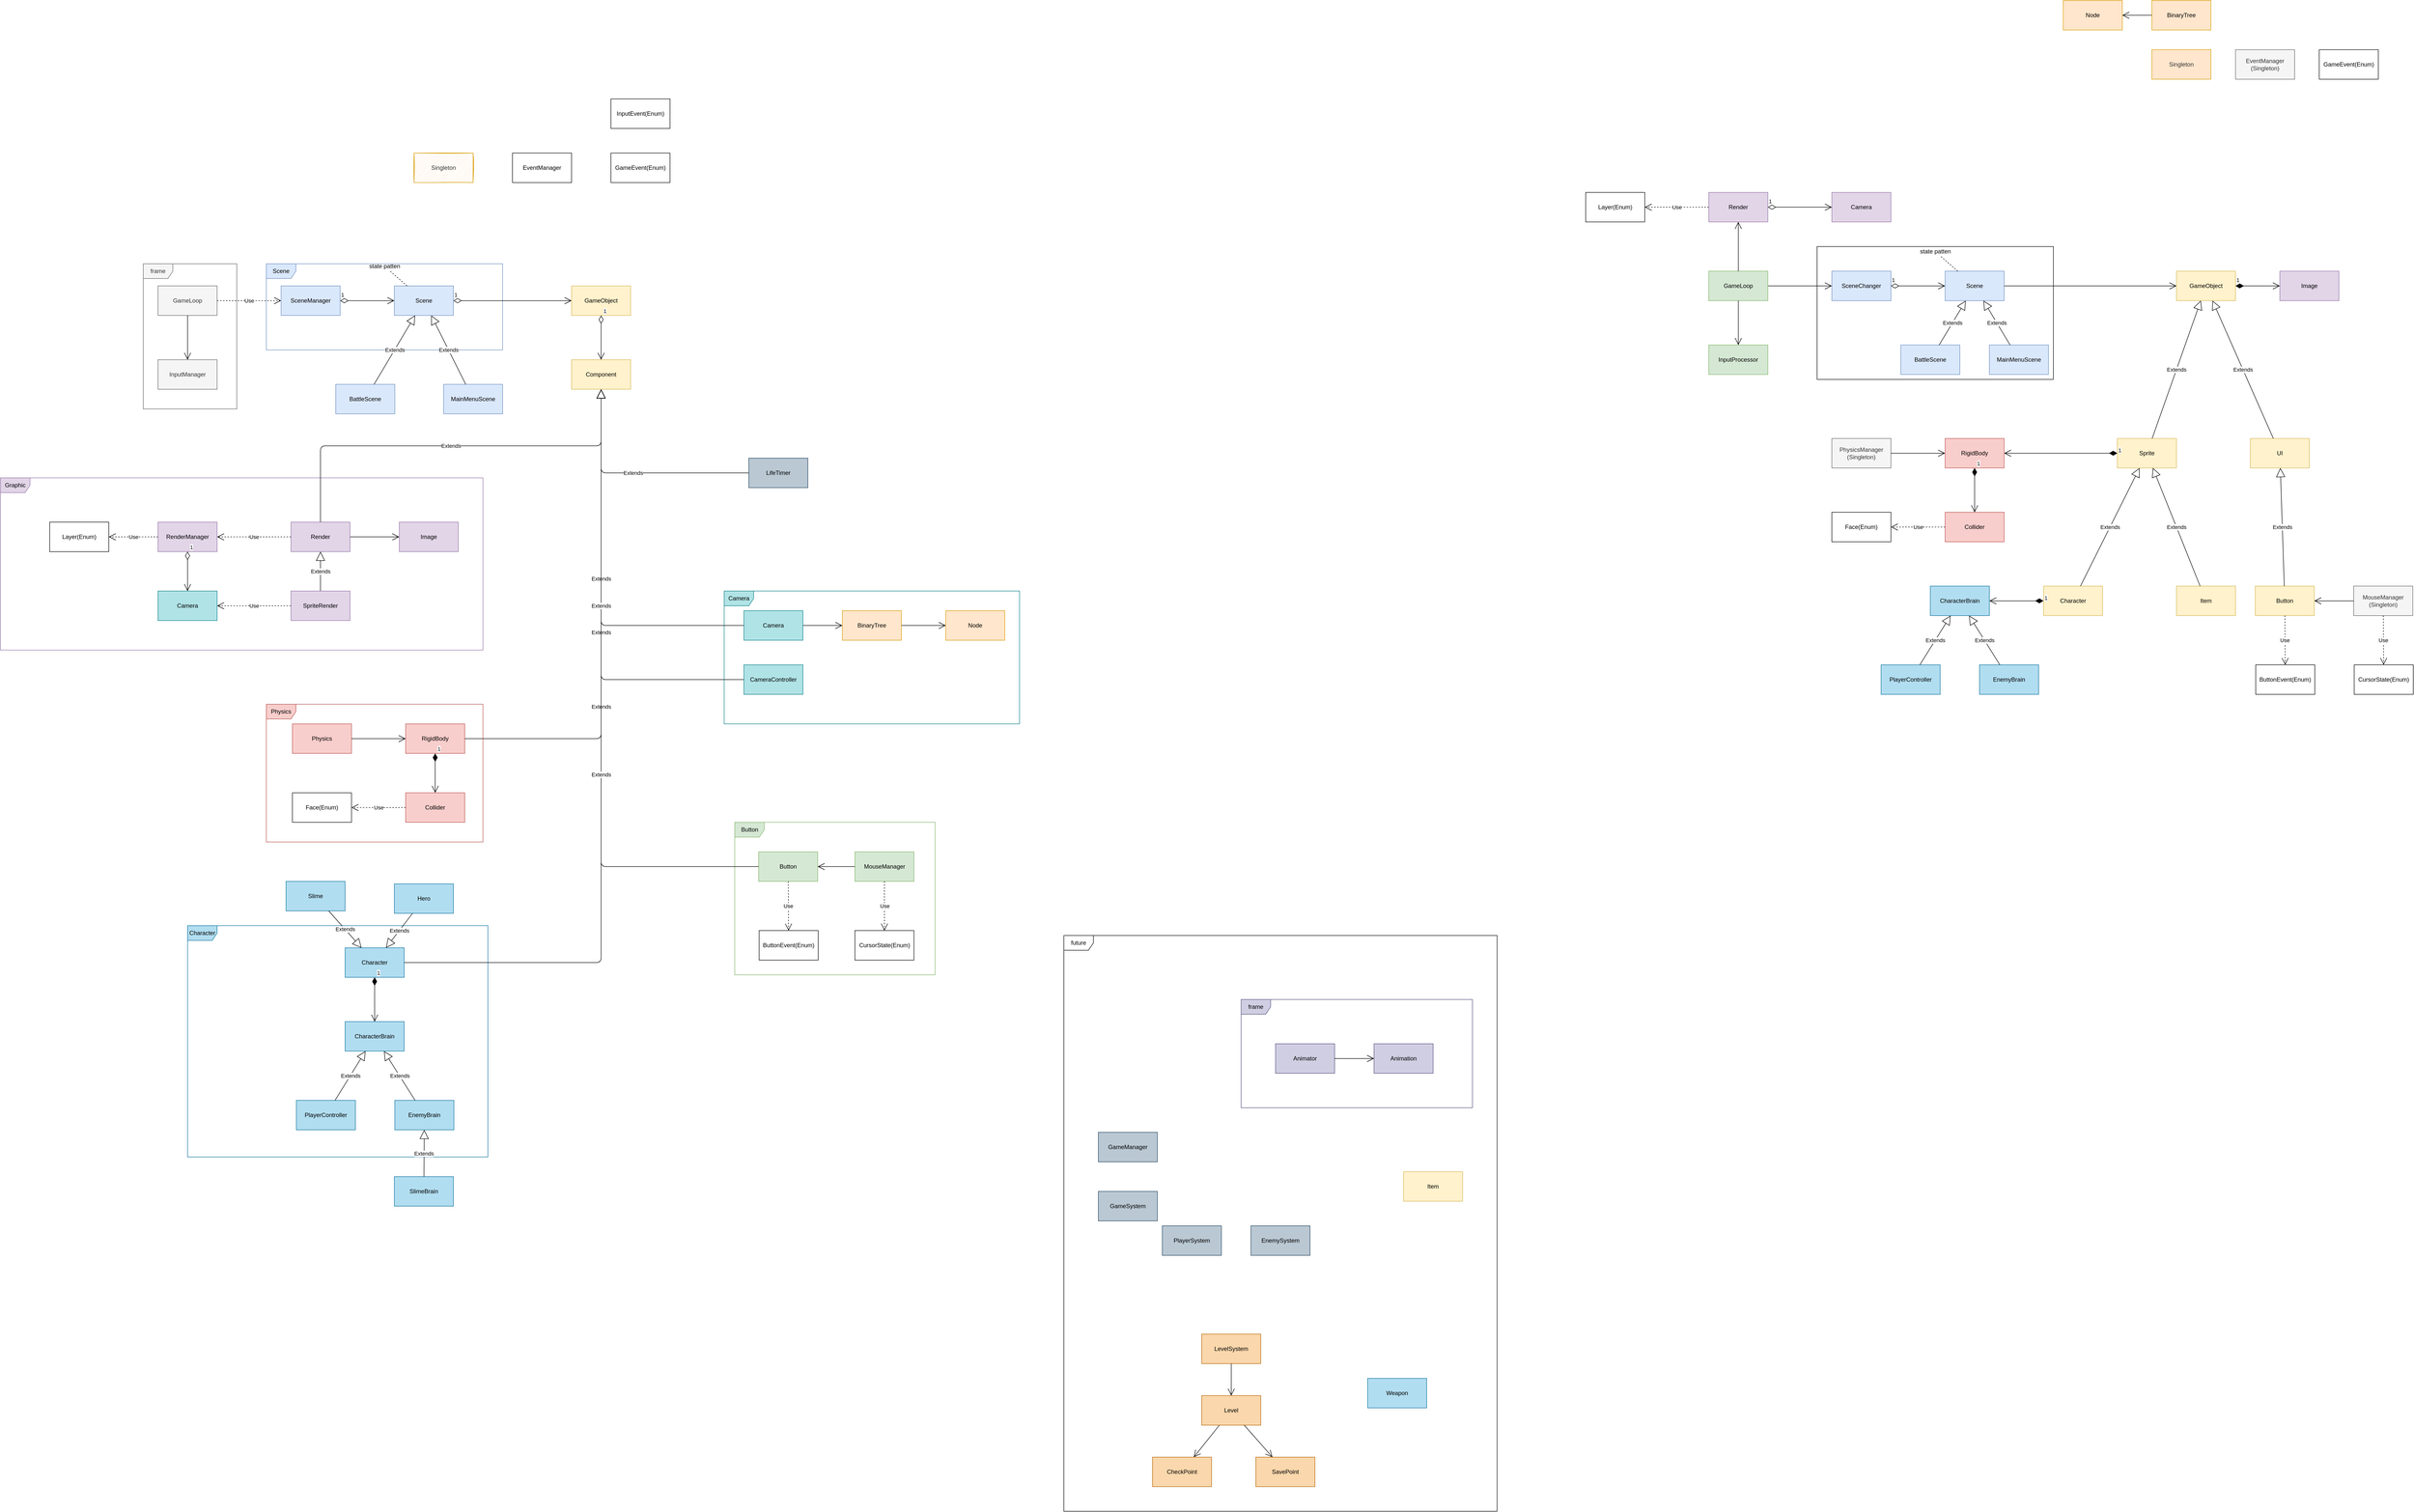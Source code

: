 <mxfile version="14.6.13" type="device" pages="8"><diagram id="hKgxQPDrDTI2ahVSoKOb" name="Preview"><mxGraphModel dx="5623" dy="2028" grid="1" gridSize="10" guides="1" tooltips="1" connect="1" arrows="1" fold="1" page="1" pageScale="1" pageWidth="827" pageHeight="1169" math="0" shadow="0"><root><mxCell id="0"/><mxCell id="1" parent="0"/><mxCell id="LD2mASiYX_gTSrdUXMjg-15" value="future" style="shape=umlFrame;whiteSpace=wrap;html=1;fillColor=none;" vertex="1" parent="1"><mxGeometry x="-1150" y="2200" width="880" height="1170" as="geometry"/></mxCell><mxCell id="-RgCdqtQCNgDshjqqJBg-99" value="Scene" style="shape=umlFrame;whiteSpace=wrap;html=1;fillColor=#dae8fc;strokeColor=#6c8ebf;" parent="1" vertex="1"><mxGeometry x="-2770" y="835" width="480" height="175" as="geometry"/></mxCell><mxCell id="3PcoP_yr8Lb48YFsoTXy-13" value="frame" style="shape=umlFrame;whiteSpace=wrap;html=1;fillColor=#d0cee2;strokeColor=#56517e;" parent="1" vertex="1"><mxGeometry x="-790" y="2330" width="470" height="220" as="geometry"/></mxCell><mxCell id="3PcoP_yr8Lb48YFsoTXy-12" value="Camera" style="shape=umlFrame;whiteSpace=wrap;html=1;fillColor=#b0e3e6;strokeColor=#0e8088;" parent="1" vertex="1"><mxGeometry x="-1840" y="1500" width="600" height="270" as="geometry"/></mxCell><mxCell id="-RgCdqtQCNgDshjqqJBg-98" value="Button" style="shape=umlFrame;whiteSpace=wrap;html=1;fillColor=#d5e8d4;strokeColor=#82b366;" parent="1" vertex="1"><mxGeometry x="-1818.5" y="1970" width="407" height="310" as="geometry"/></mxCell><mxCell id="-RgCdqtQCNgDshjqqJBg-96" value="Physics" style="shape=umlFrame;whiteSpace=wrap;html=1;fillColor=#f8cecc;strokeColor=#b85450;" parent="1" vertex="1"><mxGeometry x="-2770" y="1730" width="440" height="280" as="geometry"/></mxCell><mxCell id="-RgCdqtQCNgDshjqqJBg-95" value="Graphic" style="shape=umlFrame;whiteSpace=wrap;html=1;fillColor=#e1d5e7;strokeColor=#9673a6;" parent="1" vertex="1"><mxGeometry x="-3310" y="1270" width="980" height="350" as="geometry"/></mxCell><mxCell id="-RgCdqtQCNgDshjqqJBg-97" value="&lt;span style=&quot;text-align: left&quot;&gt;Character&lt;/span&gt;" style="shape=umlFrame;whiteSpace=wrap;html=1;fillColor=#b1ddf0;strokeColor=#10739e;" parent="1" vertex="1"><mxGeometry x="-2930" y="2180" width="610" height="470" as="geometry"/></mxCell><mxCell id="htQS5B944gYc3f_GTCxN-73" value="" style="whiteSpace=wrap;html=1;" parent="1" vertex="1"><mxGeometry x="380" y="800" width="480" height="270" as="geometry"/></mxCell><mxCell id="OlO2QIQrNW6RsAEBP56r-4" value="Sprite&lt;span style=&quot;text-align: left&quot;&gt;&lt;br&gt;&lt;/span&gt;" style="whiteSpace=wrap;html=1;fillColor=#fff2cc;strokeColor=#d6b656;" parent="1" vertex="1"><mxGeometry x="990" y="1190" width="120" height="60" as="geometry"/></mxCell><mxCell id="OlO2QIQrNW6RsAEBP56r-10" value="PhysicsManager&lt;br&gt;(Singleton)" style="whiteSpace=wrap;html=1;fillColor=#f5f5f5;strokeColor=#666666;fontColor=#333333;" parent="1" vertex="1"><mxGeometry x="410" y="1190" width="120" height="60" as="geometry"/></mxCell><mxCell id="OlO2QIQrNW6RsAEBP56r-11" value="Camera" style="whiteSpace=wrap;html=1;fillColor=#e1d5e7;strokeColor=#9673a6;" parent="1" vertex="1"><mxGeometry x="410" y="690" width="120" height="60" as="geometry"/></mxCell><mxCell id="htQS5B944gYc3f_GTCxN-1" value="GameObject" style="whiteSpace=wrap;html=1;fillColor=#fff2cc;strokeColor=#d6b656;" parent="1" vertex="1"><mxGeometry x="1110" y="850" width="120" height="60" as="geometry"/></mxCell><mxCell id="htQS5B944gYc3f_GTCxN-2" value="&lt;span style=&quot;text-align: left&quot;&gt;Character&lt;/span&gt;" style="whiteSpace=wrap;html=1;fillColor=#fff2cc;strokeColor=#d6b656;" parent="1" vertex="1"><mxGeometry x="840" y="1490" width="120" height="60" as="geometry"/></mxCell><mxCell id="htQS5B944gYc3f_GTCxN-3" value="UI" style="whiteSpace=wrap;html=1;fillColor=#fff2cc;strokeColor=#d6b656;" parent="1" vertex="1"><mxGeometry x="1260" y="1190" width="120" height="60" as="geometry"/></mxCell><mxCell id="htQS5B944gYc3f_GTCxN-5" value="Item" style="whiteSpace=wrap;html=1;fillColor=#fff2cc;strokeColor=#d6b656;" parent="1" vertex="1"><mxGeometry x="1110" y="1490" width="120" height="60" as="geometry"/></mxCell><mxCell id="htQS5B944gYc3f_GTCxN-6" value="Button" style="whiteSpace=wrap;html=1;fillColor=#fff2cc;strokeColor=#d6b656;" parent="1" vertex="1"><mxGeometry x="1270" y="1490" width="120" height="60" as="geometry"/></mxCell><mxCell id="htQS5B944gYc3f_GTCxN-12" value="GameLoop" style="whiteSpace=wrap;html=1;fillColor=#d5e8d4;strokeColor=#82b366;" parent="1" vertex="1"><mxGeometry x="160" y="850" width="120" height="60" as="geometry"/></mxCell><mxCell id="htQS5B944gYc3f_GTCxN-13" value="Scene" style="whiteSpace=wrap;html=1;fillColor=#dae8fc;strokeColor=#6c8ebf;" parent="1" vertex="1"><mxGeometry x="640" y="850" width="120" height="60" as="geometry"/></mxCell><mxCell id="htQS5B944gYc3f_GTCxN-15" value="BattleScene" style="whiteSpace=wrap;html=1;fillColor=#dae8fc;strokeColor=#6c8ebf;" parent="1" vertex="1"><mxGeometry x="550" y="1000" width="120" height="60" as="geometry"/></mxCell><mxCell id="htQS5B944gYc3f_GTCxN-18" value="Extends" style="endArrow=block;endSize=16;endFill=0;html=1;" parent="1" source="htQS5B944gYc3f_GTCxN-2" target="OlO2QIQrNW6RsAEBP56r-4" edge="1"><mxGeometry width="160" relative="1" as="geometry"><mxPoint x="900" y="1200" as="sourcePoint"/><mxPoint x="1060" y="1200" as="targetPoint"/></mxGeometry></mxCell><mxCell id="htQS5B944gYc3f_GTCxN-19" value="Extends" style="endArrow=block;endSize=16;endFill=0;html=1;" parent="1" source="htQS5B944gYc3f_GTCxN-5" target="OlO2QIQrNW6RsAEBP56r-4" edge="1"><mxGeometry width="160" relative="1" as="geometry"><mxPoint x="990" y="1260" as="sourcePoint"/><mxPoint x="1030" y="1200" as="targetPoint"/></mxGeometry></mxCell><mxCell id="htQS5B944gYc3f_GTCxN-20" value="Extends" style="endArrow=block;endSize=16;endFill=0;html=1;" parent="1" source="htQS5B944gYc3f_GTCxN-6" target="htQS5B944gYc3f_GTCxN-3" edge="1"><mxGeometry width="160" relative="1" as="geometry"><mxPoint x="1110" y="1260" as="sourcePoint"/><mxPoint x="1070" y="1200" as="targetPoint"/></mxGeometry></mxCell><mxCell id="htQS5B944gYc3f_GTCxN-21" value="Extends" style="endArrow=block;endSize=16;endFill=0;html=1;" parent="1" source="OlO2QIQrNW6RsAEBP56r-4" target="htQS5B944gYc3f_GTCxN-1" edge="1"><mxGeometry width="160" relative="1" as="geometry"><mxPoint x="1210" y="1040" as="sourcePoint"/><mxPoint x="1250" y="980" as="targetPoint"/></mxGeometry></mxCell><mxCell id="htQS5B944gYc3f_GTCxN-22" value="Extends" style="endArrow=block;endSize=16;endFill=0;html=1;" parent="1" source="htQS5B944gYc3f_GTCxN-3" target="htQS5B944gYc3f_GTCxN-1" edge="1"><mxGeometry width="160" relative="1" as="geometry"><mxPoint x="959.231" y="920" as="sourcePoint"/><mxPoint x="1050.769" y="850" as="targetPoint"/></mxGeometry></mxCell><mxCell id="htQS5B944gYc3f_GTCxN-23" value="Extends" style="endArrow=block;endSize=16;endFill=0;html=1;" parent="1" source="htQS5B944gYc3f_GTCxN-15" target="htQS5B944gYc3f_GTCxN-13" edge="1"><mxGeometry width="160" relative="1" as="geometry"><mxPoint x="1038.462" y="1160" as="sourcePoint"/><mxPoint x="941.538" y="1090" as="targetPoint"/></mxGeometry></mxCell><mxCell id="htQS5B944gYc3f_GTCxN-28" value="" style="endArrow=open;endFill=1;endSize=12;html=1;" parent="1" source="htQS5B944gYc3f_GTCxN-13" target="htQS5B944gYc3f_GTCxN-1" edge="1"><mxGeometry width="160" relative="1" as="geometry"><mxPoint x="530" y="880" as="sourcePoint"/><mxPoint x="650" y="880" as="targetPoint"/></mxGeometry></mxCell><mxCell id="htQS5B944gYc3f_GTCxN-32" value="SceneChanger" style="whiteSpace=wrap;html=1;fillColor=#dae8fc;strokeColor=#6c8ebf;" parent="1" vertex="1"><mxGeometry x="410" y="850" width="120" height="60" as="geometry"/></mxCell><mxCell id="htQS5B944gYc3f_GTCxN-37" value="1" style="endArrow=open;html=1;endSize=12;startArrow=diamondThin;startSize=14;startFill=0;edgeStyle=orthogonalEdgeStyle;align=left;verticalAlign=bottom;" parent="1" source="htQS5B944gYc3f_GTCxN-32" target="htQS5B944gYc3f_GTCxN-13" edge="1"><mxGeometry x="-1" y="3" relative="1" as="geometry"><mxPoint x="440" y="1050" as="sourcePoint"/><mxPoint x="600" y="1050" as="targetPoint"/></mxGeometry></mxCell><mxCell id="htQS5B944gYc3f_GTCxN-40" value="" style="endArrow=open;endFill=1;endSize=12;html=1;" parent="1" source="htQS5B944gYc3f_GTCxN-12" target="htQS5B944gYc3f_GTCxN-32" edge="1"><mxGeometry width="160" relative="1" as="geometry"><mxPoint x="300" y="900" as="sourcePoint"/><mxPoint x="460" y="900" as="targetPoint"/></mxGeometry></mxCell><mxCell id="htQS5B944gYc3f_GTCxN-41" value="" style="endArrow=open;endFill=1;endSize=12;html=1;" parent="1" source="htQS5B944gYc3f_GTCxN-12" target="umx4AJlKmy1GepnJiiF8-1" edge="1"><mxGeometry width="160" relative="1" as="geometry"><mxPoint x="377" y="835.767" as="sourcePoint"/><mxPoint x="420" y="854.233" as="targetPoint"/></mxGeometry></mxCell><mxCell id="htQS5B944gYc3f_GTCxN-47" value="RigidBody" style="whiteSpace=wrap;html=1;fillColor=#f8cecc;strokeColor=#b85450;" parent="1" vertex="1"><mxGeometry x="640" y="1190" width="120" height="60" as="geometry"/></mxCell><mxCell id="htQS5B944gYc3f_GTCxN-48" value="1" style="endArrow=open;html=1;endSize=12;startArrow=diamondThin;startSize=14;startFill=1;edgeStyle=orthogonalEdgeStyle;align=left;verticalAlign=bottom;strokeColor=#000000;" parent="1" source="OlO2QIQrNW6RsAEBP56r-4" target="htQS5B944gYc3f_GTCxN-47" edge="1"><mxGeometry x="-1" y="3" relative="1" as="geometry"><mxPoint x="550" y="1330" as="sourcePoint"/><mxPoint x="710" y="1330" as="targetPoint"/></mxGeometry></mxCell><mxCell id="htQS5B944gYc3f_GTCxN-51" value="1" style="endArrow=open;html=1;endSize=12;startArrow=diamondThin;startSize=14;startFill=1;edgeStyle=orthogonalEdgeStyle;align=left;verticalAlign=bottom;strokeColor=#000000;" parent="1" source="htQS5B944gYc3f_GTCxN-47" target="htQS5B944gYc3f_GTCxN-52" edge="1"><mxGeometry x="-1" y="3" relative="1" as="geometry"><mxPoint x="620" y="1280" as="sourcePoint"/><mxPoint x="720" y="1330" as="targetPoint"/></mxGeometry></mxCell><mxCell id="htQS5B944gYc3f_GTCxN-52" value="Collider" style="whiteSpace=wrap;html=1;fillColor=#f8cecc;strokeColor=#b85450;" parent="1" vertex="1"><mxGeometry x="640" y="1340" width="120" height="60" as="geometry"/></mxCell><mxCell id="htQS5B944gYc3f_GTCxN-53" value="" style="endArrow=open;endFill=1;endSize=12;html=1;strokeColor=#000000;" parent="1" source="OlO2QIQrNW6RsAEBP56r-10" target="htQS5B944gYc3f_GTCxN-47" edge="1"><mxGeometry width="160" relative="1" as="geometry"><mxPoint x="210" y="1200" as="sourcePoint"/><mxPoint x="370" y="1200" as="targetPoint"/></mxGeometry></mxCell><mxCell id="htQS5B944gYc3f_GTCxN-56" value="MouseManager&lt;br&gt;(Singleton)" style="whiteSpace=wrap;html=1;fillColor=#f5f5f5;strokeColor=#666666;fontColor=#333333;" parent="1" vertex="1"><mxGeometry x="1470" y="1490" width="120" height="60" as="geometry"/></mxCell><mxCell id="htQS5B944gYc3f_GTCxN-57" value="EventManager&lt;br&gt;(Singleton)" style="whiteSpace=wrap;html=1;fillColor=#f5f5f5;strokeColor=#666666;fontColor=#333333;" parent="1" vertex="1"><mxGeometry x="1230" y="400" width="120" height="60" as="geometry"/></mxCell><mxCell id="htQS5B944gYc3f_GTCxN-58" value="GameEvent(Enum)" style="whiteSpace=wrap;html=1;" parent="1" vertex="1"><mxGeometry x="1400" y="400" width="120" height="60" as="geometry"/></mxCell><mxCell id="htQS5B944gYc3f_GTCxN-63" value="" style="endArrow=open;endFill=1;endSize=12;html=1;strokeColor=#000000;" parent="1" source="htQS5B944gYc3f_GTCxN-56" target="htQS5B944gYc3f_GTCxN-6" edge="1"><mxGeometry width="160" relative="1" as="geometry"><mxPoint x="1490" y="1420" as="sourcePoint"/><mxPoint x="1650" y="1420" as="targetPoint"/></mxGeometry></mxCell><mxCell id="htQS5B944gYc3f_GTCxN-64" value="Image" style="whiteSpace=wrap;html=1;fillColor=#e1d5e7;strokeColor=#9673a6;" parent="1" vertex="1"><mxGeometry x="1320" y="850" width="120" height="60" as="geometry"/></mxCell><mxCell id="htQS5B944gYc3f_GTCxN-66" value="1" style="endArrow=open;html=1;endSize=12;startArrow=diamondThin;startSize=14;startFill=1;edgeStyle=orthogonalEdgeStyle;align=left;verticalAlign=bottom;strokeColor=#000000;" parent="1" source="htQS5B944gYc3f_GTCxN-1" target="htQS5B944gYc3f_GTCxN-64" edge="1"><mxGeometry x="-1" y="3" relative="1" as="geometry"><mxPoint x="1270" y="970" as="sourcePoint"/><mxPoint x="1380" y="870" as="targetPoint"/></mxGeometry></mxCell><mxCell id="htQS5B944gYc3f_GTCxN-70" value="&lt;span style=&quot;color: rgb(51 , 51 , 51)&quot;&gt;Singleton&lt;/span&gt;" style="whiteSpace=wrap;html=1;fillColor=#ffe6cc;strokeColor=#d79b00;" parent="1" vertex="1"><mxGeometry x="1060" y="400" width="120" height="60" as="geometry"/></mxCell><mxCell id="htQS5B944gYc3f_GTCxN-71" value="InputProcessor" style="whiteSpace=wrap;html=1;fillColor=#d5e8d4;strokeColor=#82b366;" parent="1" vertex="1"><mxGeometry x="160" y="1000" width="120" height="60" as="geometry"/></mxCell><mxCell id="htQS5B944gYc3f_GTCxN-72" value="" style="endArrow=open;endFill=1;endSize=12;html=1;" parent="1" source="htQS5B944gYc3f_GTCxN-12" target="htQS5B944gYc3f_GTCxN-71" edge="1"><mxGeometry width="160" relative="1" as="geometry"><mxPoint x="290" y="880" as="sourcePoint"/><mxPoint x="420" y="880" as="targetPoint"/></mxGeometry></mxCell><mxCell id="htQS5B944gYc3f_GTCxN-75" value="MainMenuScene" style="whiteSpace=wrap;html=1;fillColor=#dae8fc;strokeColor=#6c8ebf;" parent="1" vertex="1"><mxGeometry x="730" y="1000" width="120" height="60" as="geometry"/></mxCell><mxCell id="htQS5B944gYc3f_GTCxN-76" value="Extends" style="endArrow=block;endSize=16;endFill=0;html=1;" parent="1" source="htQS5B944gYc3f_GTCxN-75" target="htQS5B944gYc3f_GTCxN-13" edge="1"><mxGeometry width="160" relative="1" as="geometry"><mxPoint x="625.385" y="980" as="sourcePoint"/><mxPoint x="684.615" y="910" as="targetPoint"/></mxGeometry></mxCell><mxCell id="1Bp08pU-PYIzm5n4ImWr-1" value="ButtonEvent(Enum)" style="whiteSpace=wrap;html=1;" parent="1" vertex="1"><mxGeometry x="1271" y="1650" width="120" height="60" as="geometry"/></mxCell><mxCell id="1Bp08pU-PYIzm5n4ImWr-3" value="Use" style="endArrow=open;endSize=12;dashed=1;html=1;strokeColor=#000000;" parent="1" source="htQS5B944gYc3f_GTCxN-6" target="1Bp08pU-PYIzm5n4ImWr-1" edge="1"><mxGeometry width="160" relative="1" as="geometry"><mxPoint x="1370" y="1179.31" as="sourcePoint"/><mxPoint x="1434" y="1179.31" as="targetPoint"/></mxGeometry></mxCell><mxCell id="_EDqb4MR6bBrvgC_vraG-2" value="Layer(Enum)" style="whiteSpace=wrap;html=1;" parent="1" vertex="1"><mxGeometry x="-90" y="690" width="120" height="60" as="geometry"/></mxCell><mxCell id="_EDqb4MR6bBrvgC_vraG-3" value="Use" style="endArrow=open;endSize=12;dashed=1;html=1;" parent="1" source="umx4AJlKmy1GepnJiiF8-1" target="_EDqb4MR6bBrvgC_vraG-2" edge="1"><mxGeometry width="160" relative="1" as="geometry"><mxPoint x="480" y="850.0" as="sourcePoint"/><mxPoint x="520" y="770" as="targetPoint"/></mxGeometry></mxCell><mxCell id="_EDqb4MR6bBrvgC_vraG-4" value="CursorState(Enum)" style="whiteSpace=wrap;html=1;" parent="1" vertex="1"><mxGeometry x="1471" y="1650" width="120" height="60" as="geometry"/></mxCell><mxCell id="_EDqb4MR6bBrvgC_vraG-5" value="Use" style="endArrow=open;endSize=12;dashed=1;html=1;" parent="1" source="htQS5B944gYc3f_GTCxN-56" target="_EDqb4MR6bBrvgC_vraG-4" edge="1"><mxGeometry width="160" relative="1" as="geometry"><mxPoint x="1550" y="270.0" as="sourcePoint"/><mxPoint x="1550" y="160.0" as="targetPoint"/></mxGeometry></mxCell><mxCell id="htQS5B944gYc3f_GTCxN-74" value="state patten" style="text;html=1;align=center;verticalAlign=middle;resizable=0;points=[];autosize=1;strokeColor=none;" parent="1" vertex="1"><mxGeometry x="580" y="800" width="80" height="20" as="geometry"/></mxCell><mxCell id="x5aVjC-pCd9qrhpJ_RVk-1" value="" style="endArrow=none;endSize=12;dashed=1;html=1;" parent="1" source="htQS5B944gYc3f_GTCxN-13" target="htQS5B944gYc3f_GTCxN-74" edge="1"><mxGeometry width="160" relative="1" as="geometry"><mxPoint x="659.412" y="840" as="sourcePoint"/><mxPoint x="510.588" y="730" as="targetPoint"/></mxGeometry></mxCell><mxCell id="aYWIJjG5exXt4dfVKdyG-1" value="&lt;span style=&quot;text-align: left&quot;&gt;Character&lt;/span&gt;Brain" style="whiteSpace=wrap;html=1;fillColor=#b1ddf0;strokeColor=#10739e;" parent="1" vertex="1"><mxGeometry x="610" y="1490" width="120" height="60" as="geometry"/></mxCell><mxCell id="aYWIJjG5exXt4dfVKdyG-2" value="PlayerController" style="whiteSpace=wrap;html=1;fillColor=#b1ddf0;strokeColor=#10739e;" parent="1" vertex="1"><mxGeometry x="510" y="1650" width="120" height="60" as="geometry"/></mxCell><mxCell id="aYWIJjG5exXt4dfVKdyG-3" value="EnemyBrain" style="whiteSpace=wrap;html=1;fillColor=#b1ddf0;strokeColor=#10739e;" parent="1" vertex="1"><mxGeometry x="710" y="1650" width="120" height="60" as="geometry"/></mxCell><mxCell id="aYWIJjG5exXt4dfVKdyG-4" value="1" style="endArrow=open;html=1;endSize=12;startArrow=diamondThin;startSize=14;startFill=1;edgeStyle=orthogonalEdgeStyle;align=left;verticalAlign=bottom;" parent="1" source="htQS5B944gYc3f_GTCxN-2" target="aYWIJjG5exXt4dfVKdyG-1" edge="1"><mxGeometry x="-1" y="3" relative="1" as="geometry"><mxPoint x="790" y="1570" as="sourcePoint"/><mxPoint x="950" y="1570" as="targetPoint"/></mxGeometry></mxCell><mxCell id="aYWIJjG5exXt4dfVKdyG-5" value="Extends" style="endArrow=block;endSize=16;endFill=0;html=1;" parent="1" source="aYWIJjG5exXt4dfVKdyG-2" target="aYWIJjG5exXt4dfVKdyG-1" edge="1"><mxGeometry width="160" relative="1" as="geometry"><mxPoint x="510" y="1600" as="sourcePoint"/><mxPoint x="670" y="1600" as="targetPoint"/></mxGeometry></mxCell><mxCell id="aYWIJjG5exXt4dfVKdyG-6" value="Extends" style="endArrow=block;endSize=16;endFill=0;html=1;" parent="1" source="aYWIJjG5exXt4dfVKdyG-3" target="aYWIJjG5exXt4dfVKdyG-1" edge="1"><mxGeometry width="160" relative="1" as="geometry"><mxPoint x="597.241" y="1674" as="sourcePoint"/><mxPoint x="662.759" y="1560" as="targetPoint"/></mxGeometry></mxCell><mxCell id="aYWIJjG5exXt4dfVKdyG-7" value="BinaryTree" style="whiteSpace=wrap;html=1;fillColor=#ffe6cc;strokeColor=#d79b00;" parent="1" vertex="1"><mxGeometry x="1060" y="300" width="120" height="60" as="geometry"/></mxCell><mxCell id="aYWIJjG5exXt4dfVKdyG-8" value="Node" style="whiteSpace=wrap;html=1;fillColor=#ffe6cc;strokeColor=#d79b00;" parent="1" vertex="1"><mxGeometry x="880" y="300" width="120" height="60" as="geometry"/></mxCell><mxCell id="aYWIJjG5exXt4dfVKdyG-10" value="" style="endArrow=open;endFill=1;endSize=12;html=1;" parent="1" source="aYWIJjG5exXt4dfVKdyG-7" target="aYWIJjG5exXt4dfVKdyG-8" edge="1"><mxGeometry width="160" relative="1" as="geometry"><mxPoint x="860" y="480" as="sourcePoint"/><mxPoint x="1020" y="480" as="targetPoint"/></mxGeometry></mxCell><mxCell id="aYWIJjG5exXt4dfVKdyG-11" value="Face(Enum)" style="whiteSpace=wrap;html=1;" parent="1" vertex="1"><mxGeometry x="410" y="1340" width="120" height="60" as="geometry"/></mxCell><mxCell id="aYWIJjG5exXt4dfVKdyG-12" value="Use" style="endArrow=open;endSize=12;dashed=1;html=1;" parent="1" source="htQS5B944gYc3f_GTCxN-52" target="aYWIJjG5exXt4dfVKdyG-11" edge="1"><mxGeometry width="160" relative="1" as="geometry"><mxPoint x="550" y="1450" as="sourcePoint"/><mxPoint x="710" y="1450" as="targetPoint"/></mxGeometry></mxCell><mxCell id="umx4AJlKmy1GepnJiiF8-1" value="Render" style="whiteSpace=wrap;html=1;fillColor=#e1d5e7;strokeColor=#9673a6;" parent="1" vertex="1"><mxGeometry x="160" y="690" width="120" height="60" as="geometry"/></mxCell><mxCell id="umx4AJlKmy1GepnJiiF8-2" value="1" style="endArrow=open;html=1;endSize=12;startArrow=diamondThin;startSize=14;startFill=0;edgeStyle=orthogonalEdgeStyle;align=left;verticalAlign=bottom;" parent="1" source="umx4AJlKmy1GepnJiiF8-1" target="OlO2QIQrNW6RsAEBP56r-11" edge="1"><mxGeometry x="-1" y="3" relative="1" as="geometry"><mxPoint x="350" y="710" as="sourcePoint"/><mxPoint x="510" y="710" as="targetPoint"/></mxGeometry></mxCell><mxCell id="-RgCdqtQCNgDshjqqJBg-3" value="Physics" style="whiteSpace=wrap;html=1;fillColor=#f8cecc;strokeColor=#b85450;" parent="1" vertex="1"><mxGeometry x="-2717" y="1770" width="120" height="60" as="geometry"/></mxCell><mxCell id="-RgCdqtQCNgDshjqqJBg-5" value="GameObject" style="whiteSpace=wrap;html=1;fillColor=#fff2cc;strokeColor=#d6b656;" parent="1" vertex="1"><mxGeometry x="-2150" y="880" width="120" height="60" as="geometry"/></mxCell><mxCell id="-RgCdqtQCNgDshjqqJBg-8" value="Item" style="whiteSpace=wrap;html=1;fillColor=#fff2cc;strokeColor=#d6b656;" parent="1" vertex="1"><mxGeometry x="-460" y="2680" width="120" height="60" as="geometry"/></mxCell><mxCell id="-RgCdqtQCNgDshjqqJBg-9" value="Button" style="whiteSpace=wrap;html=1;fillColor=#d5e8d4;strokeColor=#82b366;" parent="1" vertex="1"><mxGeometry x="-1770" y="2030" width="120" height="60" as="geometry"/></mxCell><mxCell id="-RgCdqtQCNgDshjqqJBg-10" value="GameLoop" style="whiteSpace=wrap;html=1;fillColor=#f5f5f5;strokeColor=#666666;fontColor=#333333;" parent="1" vertex="1"><mxGeometry x="-2990" y="880" width="120" height="60" as="geometry"/></mxCell><mxCell id="-RgCdqtQCNgDshjqqJBg-11" value="Scene" style="whiteSpace=wrap;html=1;fillColor=#dae8fc;strokeColor=#6c8ebf;" parent="1" vertex="1"><mxGeometry x="-2510" y="880" width="120" height="60" as="geometry"/></mxCell><mxCell id="-RgCdqtQCNgDshjqqJBg-12" value="BattleScene" style="whiteSpace=wrap;html=1;fillColor=#dae8fc;strokeColor=#6c8ebf;" parent="1" vertex="1"><mxGeometry x="-2629" y="1080" width="120" height="60" as="geometry"/></mxCell><mxCell id="-RgCdqtQCNgDshjqqJBg-18" value="Extends" style="endArrow=block;endSize=16;endFill=0;html=1;" parent="1" source="-RgCdqtQCNgDshjqqJBg-12" target="-RgCdqtQCNgDshjqqJBg-11" edge="1"><mxGeometry width="160" relative="1" as="geometry"><mxPoint x="-2111.538" y="1190" as="sourcePoint"/><mxPoint x="-2208.462" y="1120" as="targetPoint"/></mxGeometry></mxCell><mxCell id="-RgCdqtQCNgDshjqqJBg-20" value="SceneManager" style="whiteSpace=wrap;html=1;fillColor=#dae8fc;strokeColor=#6c8ebf;" parent="1" vertex="1"><mxGeometry x="-2740" y="880" width="120" height="60" as="geometry"/></mxCell><mxCell id="-RgCdqtQCNgDshjqqJBg-21" value="1" style="endArrow=open;html=1;endSize=12;startArrow=diamondThin;startSize=14;startFill=0;edgeStyle=orthogonalEdgeStyle;align=left;verticalAlign=bottom;" parent="1" source="-RgCdqtQCNgDshjqqJBg-20" target="-RgCdqtQCNgDshjqqJBg-11" edge="1"><mxGeometry x="-1" y="3" relative="1" as="geometry"><mxPoint x="-2710" y="1080" as="sourcePoint"/><mxPoint x="-2550" y="1080" as="targetPoint"/></mxGeometry></mxCell><mxCell id="-RgCdqtQCNgDshjqqJBg-24" value="RigidBody" style="whiteSpace=wrap;html=1;fillColor=#f8cecc;strokeColor=#b85450;" parent="1" vertex="1"><mxGeometry x="-2487" y="1770" width="120" height="60" as="geometry"/></mxCell><mxCell id="-RgCdqtQCNgDshjqqJBg-26" value="1" style="endArrow=open;html=1;endSize=12;startArrow=diamondThin;startSize=14;startFill=1;edgeStyle=orthogonalEdgeStyle;align=left;verticalAlign=bottom;strokeColor=#000000;" parent="1" source="-RgCdqtQCNgDshjqqJBg-24" target="-RgCdqtQCNgDshjqqJBg-27" edge="1"><mxGeometry x="-1" y="3" relative="1" as="geometry"><mxPoint x="-2507" y="1860" as="sourcePoint"/><mxPoint x="-2407" y="1910" as="targetPoint"/></mxGeometry></mxCell><mxCell id="-RgCdqtQCNgDshjqqJBg-27" value="Collider" style="whiteSpace=wrap;html=1;fillColor=#f8cecc;strokeColor=#b85450;" parent="1" vertex="1"><mxGeometry x="-2487" y="1910" width="120" height="60" as="geometry"/></mxCell><mxCell id="-RgCdqtQCNgDshjqqJBg-28" value="" style="endArrow=open;endFill=1;endSize=12;html=1;strokeColor=#000000;" parent="1" source="-RgCdqtQCNgDshjqqJBg-3" target="-RgCdqtQCNgDshjqqJBg-24" edge="1"><mxGeometry width="160" relative="1" as="geometry"><mxPoint x="-2917" y="1780" as="sourcePoint"/><mxPoint x="-2757" y="1780" as="targetPoint"/></mxGeometry></mxCell><mxCell id="-RgCdqtQCNgDshjqqJBg-29" value="MouseManager" style="whiteSpace=wrap;html=1;fillColor=#d5e8d4;strokeColor=#82b366;" parent="1" vertex="1"><mxGeometry x="-1574.5" y="2030" width="120" height="60" as="geometry"/></mxCell><mxCell id="-RgCdqtQCNgDshjqqJBg-30" value="EventManager" style="whiteSpace=wrap;html=1;" parent="1" vertex="1"><mxGeometry x="-2270" y="610" width="120" height="60" as="geometry"/></mxCell><mxCell id="-RgCdqtQCNgDshjqqJBg-31" value="GameEvent(Enum)" style="whiteSpace=wrap;html=1;" parent="1" vertex="1"><mxGeometry x="-2070" y="610" width="120" height="60" as="geometry"/></mxCell><mxCell id="-RgCdqtQCNgDshjqqJBg-32" value="" style="endArrow=open;endFill=1;endSize=12;html=1;strokeColor=#000000;" parent="1" source="-RgCdqtQCNgDshjqqJBg-29" target="-RgCdqtQCNgDshjqqJBg-9" edge="1"><mxGeometry width="160" relative="1" as="geometry"><mxPoint x="-1551" y="1960" as="sourcePoint"/><mxPoint x="-1391" y="1960" as="targetPoint"/></mxGeometry></mxCell><mxCell id="-RgCdqtQCNgDshjqqJBg-33" value="Image" style="whiteSpace=wrap;html=1;fillColor=#e1d5e7;strokeColor=#9673a6;" parent="1" vertex="1"><mxGeometry x="-2500" y="1360" width="120" height="60" as="geometry"/></mxCell><mxCell id="-RgCdqtQCNgDshjqqJBg-35" value="&lt;span style=&quot;color: rgb(51 , 51 , 51)&quot;&gt;Singleton&lt;/span&gt;" style="whiteSpace=wrap;html=1;fillColor=#ffe6cc;strokeColor=#d79b00;shadow=0;rounded=0;glass=0;sketch=1;" parent="1" vertex="1"><mxGeometry x="-2470" y="610" width="120" height="60" as="geometry"/></mxCell><mxCell id="-RgCdqtQCNgDshjqqJBg-36" value="InputManager" style="whiteSpace=wrap;html=1;fillColor=#f5f5f5;strokeColor=#666666;fontColor=#333333;" parent="1" vertex="1"><mxGeometry x="-2990" y="1030" width="120" height="60" as="geometry"/></mxCell><mxCell id="-RgCdqtQCNgDshjqqJBg-37" value="" style="endArrow=open;endFill=1;endSize=12;html=1;" parent="1" source="-RgCdqtQCNgDshjqqJBg-10" target="-RgCdqtQCNgDshjqqJBg-36" edge="1"><mxGeometry width="160" relative="1" as="geometry"><mxPoint x="-2860" y="910" as="sourcePoint"/><mxPoint x="-2730" y="910" as="targetPoint"/></mxGeometry></mxCell><mxCell id="-RgCdqtQCNgDshjqqJBg-38" value="MainMenuScene" style="whiteSpace=wrap;html=1;fillColor=#dae8fc;strokeColor=#6c8ebf;" parent="1" vertex="1"><mxGeometry x="-2410" y="1080" width="120" height="60" as="geometry"/></mxCell><mxCell id="-RgCdqtQCNgDshjqqJBg-39" value="Extends" style="endArrow=block;endSize=16;endFill=0;html=1;" parent="1" source="-RgCdqtQCNgDshjqqJBg-38" target="-RgCdqtQCNgDshjqqJBg-11" edge="1"><mxGeometry width="160" relative="1" as="geometry"><mxPoint x="-2524.615" y="1010" as="sourcePoint"/><mxPoint x="-2465.385" y="940" as="targetPoint"/></mxGeometry></mxCell><mxCell id="-RgCdqtQCNgDshjqqJBg-40" value="ButtonEvent(Enum)" style="whiteSpace=wrap;html=1;" parent="1" vertex="1"><mxGeometry x="-1769" y="2190" width="120" height="60" as="geometry"/></mxCell><mxCell id="-RgCdqtQCNgDshjqqJBg-41" value="Use" style="endArrow=open;endSize=12;dashed=1;html=1;strokeColor=#000000;" parent="1" source="-RgCdqtQCNgDshjqqJBg-9" target="-RgCdqtQCNgDshjqqJBg-40" edge="1"><mxGeometry width="160" relative="1" as="geometry"><mxPoint x="-1671" y="1719.31" as="sourcePoint"/><mxPoint x="-1607" y="1719.31" as="targetPoint"/></mxGeometry></mxCell><mxCell id="-RgCdqtQCNgDshjqqJBg-42" value="Layer(Enum)" style="whiteSpace=wrap;html=1;" parent="1" vertex="1"><mxGeometry x="-3210" y="1360" width="120" height="60" as="geometry"/></mxCell><mxCell id="-RgCdqtQCNgDshjqqJBg-43" value="Use" style="endArrow=open;endSize=12;dashed=1;html=1;" parent="1" source="-RgCdqtQCNgDshjqqJBg-59" target="-RgCdqtQCNgDshjqqJBg-42" edge="1"><mxGeometry width="160" relative="1" as="geometry"><mxPoint x="-2740" y="1620.0" as="sourcePoint"/><mxPoint x="-2700" y="1540" as="targetPoint"/></mxGeometry></mxCell><mxCell id="-RgCdqtQCNgDshjqqJBg-44" value="CursorState(Enum)" style="whiteSpace=wrap;html=1;" parent="1" vertex="1"><mxGeometry x="-1574.5" y="2190" width="120" height="60" as="geometry"/></mxCell><mxCell id="-RgCdqtQCNgDshjqqJBg-45" value="Use" style="endArrow=open;endSize=12;dashed=1;html=1;" parent="1" source="-RgCdqtQCNgDshjqqJBg-29" target="-RgCdqtQCNgDshjqqJBg-44" edge="1"><mxGeometry width="160" relative="1" as="geometry"><mxPoint x="-1491" y="810.0" as="sourcePoint"/><mxPoint x="-1491" y="700.0" as="targetPoint"/></mxGeometry></mxCell><mxCell id="-RgCdqtQCNgDshjqqJBg-46" value="state patten" style="text;html=1;align=center;verticalAlign=middle;resizable=0;points=[];autosize=1;strokeColor=none;" parent="1" vertex="1"><mxGeometry x="-2570" y="830" width="80" height="20" as="geometry"/></mxCell><mxCell id="-RgCdqtQCNgDshjqqJBg-47" value="" style="endArrow=none;endSize=12;dashed=1;html=1;" parent="1" source="-RgCdqtQCNgDshjqqJBg-11" target="-RgCdqtQCNgDshjqqJBg-46" edge="1"><mxGeometry width="160" relative="1" as="geometry"><mxPoint x="-2490.588" y="870" as="sourcePoint"/><mxPoint x="-2639.412" y="760" as="targetPoint"/></mxGeometry></mxCell><mxCell id="-RgCdqtQCNgDshjqqJBg-48" value="&lt;span style=&quot;text-align: left&quot;&gt;Character&lt;/span&gt;Brain" style="whiteSpace=wrap;html=1;fillColor=#b1ddf0;strokeColor=#10739e;" parent="1" vertex="1"><mxGeometry x="-2610" y="2375" width="120" height="60" as="geometry"/></mxCell><mxCell id="-RgCdqtQCNgDshjqqJBg-49" value="PlayerController" style="whiteSpace=wrap;html=1;fillColor=#b1ddf0;strokeColor=#10739e;" parent="1" vertex="1"><mxGeometry x="-2709" y="2535" width="120" height="60" as="geometry"/></mxCell><mxCell id="-RgCdqtQCNgDshjqqJBg-50" value="EnemyBrain" style="whiteSpace=wrap;html=1;fillColor=#b1ddf0;strokeColor=#10739e;" parent="1" vertex="1"><mxGeometry x="-2509" y="2535" width="120" height="60" as="geometry"/></mxCell><mxCell id="-RgCdqtQCNgDshjqqJBg-52" value="Extends" style="endArrow=block;endSize=16;endFill=0;html=1;" parent="1" source="-RgCdqtQCNgDshjqqJBg-49" target="-RgCdqtQCNgDshjqqJBg-48" edge="1"><mxGeometry width="160" relative="1" as="geometry"><mxPoint x="-2709" y="2485" as="sourcePoint"/><mxPoint x="-2549" y="2485" as="targetPoint"/></mxGeometry></mxCell><mxCell id="-RgCdqtQCNgDshjqqJBg-53" value="Extends" style="endArrow=block;endSize=16;endFill=0;html=1;" parent="1" source="-RgCdqtQCNgDshjqqJBg-50" target="-RgCdqtQCNgDshjqqJBg-48" edge="1"><mxGeometry width="160" relative="1" as="geometry"><mxPoint x="-2621.759" y="2559" as="sourcePoint"/><mxPoint x="-2556.241" y="2445" as="targetPoint"/></mxGeometry></mxCell><mxCell id="-RgCdqtQCNgDshjqqJBg-57" value="Face(Enum)" style="whiteSpace=wrap;html=1;" parent="1" vertex="1"><mxGeometry x="-2717" y="1910" width="120" height="60" as="geometry"/></mxCell><mxCell id="-RgCdqtQCNgDshjqqJBg-58" value="Use" style="endArrow=open;endSize=12;dashed=1;html=1;" parent="1" source="-RgCdqtQCNgDshjqqJBg-27" target="-RgCdqtQCNgDshjqqJBg-57" edge="1"><mxGeometry width="160" relative="1" as="geometry"><mxPoint x="-2577" y="2030" as="sourcePoint"/><mxPoint x="-2417" y="2030" as="targetPoint"/></mxGeometry></mxCell><mxCell id="-RgCdqtQCNgDshjqqJBg-59" value="RenderManager" style="whiteSpace=wrap;html=1;fillColor=#e1d5e7;strokeColor=#9673a6;" parent="1" vertex="1"><mxGeometry x="-2990" y="1360" width="120" height="60" as="geometry"/></mxCell><mxCell id="-RgCdqtQCNgDshjqqJBg-60" value="1" style="endArrow=open;html=1;endSize=12;startArrow=diamondThin;startSize=14;startFill=0;edgeStyle=orthogonalEdgeStyle;align=left;verticalAlign=bottom;" parent="1" source="-RgCdqtQCNgDshjqqJBg-59" target="-RgCdqtQCNgDshjqqJBg-122" edge="1"><mxGeometry x="-1" y="3" relative="1" as="geometry"><mxPoint x="-2870" y="1480" as="sourcePoint"/><mxPoint x="-2930" y="1500" as="targetPoint"/></mxGeometry></mxCell><mxCell id="-RgCdqtQCNgDshjqqJBg-61" value="Component" style="whiteSpace=wrap;html=1;fillColor=#fff2cc;strokeColor=#d6b656;" parent="1" vertex="1"><mxGeometry x="-2150" y="1030" width="120" height="60" as="geometry"/></mxCell><mxCell id="-RgCdqtQCNgDshjqqJBg-62" value="1" style="endArrow=open;html=1;endSize=12;startArrow=diamondThin;startSize=14;startFill=0;edgeStyle=orthogonalEdgeStyle;align=left;verticalAlign=bottom;" parent="1" source="-RgCdqtQCNgDshjqqJBg-5" target="-RgCdqtQCNgDshjqqJBg-61" edge="1"><mxGeometry x="-1" y="3" relative="1" as="geometry"><mxPoint x="-1990" y="930" as="sourcePoint"/><mxPoint x="-1830" y="930" as="targetPoint"/></mxGeometry></mxCell><mxCell id="-RgCdqtQCNgDshjqqJBg-63" value="1" style="endArrow=open;html=1;endSize=12;startArrow=diamondThin;startSize=14;startFill=0;edgeStyle=orthogonalEdgeStyle;align=left;verticalAlign=bottom;" parent="1" source="-RgCdqtQCNgDshjqqJBg-11" target="-RgCdqtQCNgDshjqqJBg-5" edge="1"><mxGeometry x="-1" y="3" relative="1" as="geometry"><mxPoint x="-2410" y="1140" as="sourcePoint"/><mxPoint x="-2250" y="1140" as="targetPoint"/></mxGeometry></mxCell><mxCell id="-RgCdqtQCNgDshjqqJBg-64" value="Render" style="whiteSpace=wrap;html=1;fillColor=#e1d5e7;strokeColor=#9673a6;" parent="1" vertex="1"><mxGeometry x="-2720" y="1360" width="120" height="60" as="geometry"/></mxCell><mxCell id="-RgCdqtQCNgDshjqqJBg-67" value="Extends" style="endArrow=block;endSize=16;endFill=0;html=1;" parent="1" source="-RgCdqtQCNgDshjqqJBg-68" target="-RgCdqtQCNgDshjqqJBg-64" edge="1"><mxGeometry width="160" relative="1" as="geometry"><mxPoint x="-2700" y="1438.8" as="sourcePoint"/><mxPoint x="-2830" y="1501.2" as="targetPoint"/></mxGeometry></mxCell><mxCell id="-RgCdqtQCNgDshjqqJBg-68" value="SpriteRender" style="whiteSpace=wrap;html=1;fillColor=#e1d5e7;strokeColor=#9673a6;" parent="1" vertex="1"><mxGeometry x="-2720" y="1500" width="120" height="60" as="geometry"/></mxCell><mxCell id="-RgCdqtQCNgDshjqqJBg-72" value="" style="endArrow=open;endFill=1;endSize=12;html=1;" parent="1" source="-RgCdqtQCNgDshjqqJBg-64" target="-RgCdqtQCNgDshjqqJBg-33" edge="1"><mxGeometry width="160" relative="1" as="geometry"><mxPoint x="-3020" y="1450" as="sourcePoint"/><mxPoint x="-2860" y="1450" as="targetPoint"/></mxGeometry></mxCell><mxCell id="-RgCdqtQCNgDshjqqJBg-73" value="Use" style="endArrow=open;endSize=12;dashed=1;html=1;" parent="1" source="-RgCdqtQCNgDshjqqJBg-64" target="-RgCdqtQCNgDshjqqJBg-59" edge="1"><mxGeometry width="160" relative="1" as="geometry"><mxPoint x="-3010" y="1400" as="sourcePoint"/><mxPoint x="-3110" y="1400" as="targetPoint"/></mxGeometry></mxCell><mxCell id="-RgCdqtQCNgDshjqqJBg-74" value="Use" style="endArrow=open;endSize=12;dashed=1;html=1;" parent="1" source="-RgCdqtQCNgDshjqqJBg-68" target="-RgCdqtQCNgDshjqqJBg-122" edge="1"><mxGeometry width="160" relative="1" as="geometry"><mxPoint x="-2710" y="1400" as="sourcePoint"/><mxPoint x="-2870" y="1530" as="targetPoint"/></mxGeometry></mxCell><mxCell id="-RgCdqtQCNgDshjqqJBg-78" value="&lt;span style=&quot;text-align: left&quot;&gt;Character&lt;/span&gt;" style="whiteSpace=wrap;html=1;fillColor=#b1ddf0;strokeColor=#10739e;" parent="1" vertex="1"><mxGeometry x="-2610" y="2225" width="120" height="60" as="geometry"/></mxCell><mxCell id="-RgCdqtQCNgDshjqqJBg-84" value="1" style="endArrow=open;html=1;endSize=12;startArrow=diamondThin;startSize=14;startFill=1;edgeStyle=orthogonalEdgeStyle;align=left;verticalAlign=bottom;" parent="1" source="-RgCdqtQCNgDshjqqJBg-78" target="-RgCdqtQCNgDshjqqJBg-48" edge="1"><mxGeometry x="-1" y="3" relative="1" as="geometry"><mxPoint x="-2640" y="2235" as="sourcePoint"/><mxPoint x="-2480" y="2235" as="targetPoint"/></mxGeometry></mxCell><mxCell id="-RgCdqtQCNgDshjqqJBg-87" value="Use" style="endArrow=open;endSize=12;dashed=1;html=1;" parent="1" source="-RgCdqtQCNgDshjqqJBg-10" target="-RgCdqtQCNgDshjqqJBg-20" edge="1"><mxGeometry width="160" relative="1" as="geometry"><mxPoint x="-2890" y="1360" as="sourcePoint"/><mxPoint x="-3040" y="1360" as="targetPoint"/></mxGeometry></mxCell><mxCell id="-RgCdqtQCNgDshjqqJBg-100" value="Extends" style="endArrow=block;endSize=16;endFill=0;html=1;edgeStyle=orthogonalEdgeStyle;exitX=0.5;exitY=0;exitDx=0;exitDy=0;" parent="1" source="-RgCdqtQCNgDshjqqJBg-64" target="-RgCdqtQCNgDshjqqJBg-61" edge="1"><mxGeometry width="160" relative="1" as="geometry"><mxPoint x="-2320" y="1630" as="sourcePoint"/><mxPoint x="-2160" y="1630" as="targetPoint"/><Array as="points"><mxPoint x="-2660" y="1205"/><mxPoint x="-2090" y="1205"/></Array></mxGeometry></mxCell><mxCell id="-RgCdqtQCNgDshjqqJBg-101" value="Extends" style="endArrow=block;endSize=16;endFill=0;html=1;edgeStyle=orthogonalEdgeStyle;" parent="1" source="-RgCdqtQCNgDshjqqJBg-24" target="-RgCdqtQCNgDshjqqJBg-61" edge="1"><mxGeometry width="160" relative="1" as="geometry"><mxPoint x="-2640" y="1710" as="sourcePoint"/><mxPoint x="-2150.0" y="1100" as="targetPoint"/></mxGeometry></mxCell><mxCell id="-RgCdqtQCNgDshjqqJBg-102" value="Extends" style="endArrow=block;endSize=16;endFill=0;html=1;edgeStyle=orthogonalEdgeStyle;" parent="1" source="-RgCdqtQCNgDshjqqJBg-9" target="-RgCdqtQCNgDshjqqJBg-61" edge="1"><mxGeometry width="160" relative="1" as="geometry"><mxPoint x="-2470" y="2880" as="sourcePoint"/><mxPoint x="-2150.0" y="1100" as="targetPoint"/></mxGeometry></mxCell><mxCell id="-RgCdqtQCNgDshjqqJBg-103" value="Extends" style="endArrow=block;endSize=16;endFill=0;html=1;edgeStyle=orthogonalEdgeStyle;" parent="1" source="-RgCdqtQCNgDshjqqJBg-78" target="-RgCdqtQCNgDshjqqJBg-61" edge="1"><mxGeometry width="160" relative="1" as="geometry"><mxPoint x="-2697" y="1760" as="sourcePoint"/><mxPoint x="-2140.0" y="1110" as="targetPoint"/></mxGeometry></mxCell><mxCell id="-RgCdqtQCNgDshjqqJBg-104" value="&lt;span style=&quot;text-align: left&quot;&gt;Weapon&lt;/span&gt;" style="whiteSpace=wrap;html=1;fillColor=#b1ddf0;strokeColor=#10739e;" parent="1" vertex="1"><mxGeometry x="-533" y="3100" width="120" height="60" as="geometry"/></mxCell><mxCell id="-RgCdqtQCNgDshjqqJBg-106" value="InputEvent(Enum)" style="whiteSpace=wrap;html=1;" parent="1" vertex="1"><mxGeometry x="-2070" y="500" width="120" height="60" as="geometry"/></mxCell><mxCell id="-RgCdqtQCNgDshjqqJBg-108" value="Animator" style="whiteSpace=wrap;html=1;rounded=0;shadow=0;glass=0;sketch=0;direction=east;fillColor=#d0cee2;strokeColor=#56517e;" parent="1" vertex="1"><mxGeometry x="-720" y="2420" width="120" height="60" as="geometry"/></mxCell><mxCell id="-RgCdqtQCNgDshjqqJBg-109" value="Animation" style="whiteSpace=wrap;html=1;rounded=0;shadow=0;glass=0;sketch=0;direction=east;fillColor=#d0cee2;strokeColor=#56517e;" parent="1" vertex="1"><mxGeometry x="-520" y="2420" width="120" height="60" as="geometry"/></mxCell><mxCell id="-RgCdqtQCNgDshjqqJBg-110" value="LevelSystem" style="whiteSpace=wrap;html=1;rounded=0;shadow=0;glass=0;sketch=0;fillColor=#fad7ac;strokeColor=#b46504;" parent="1" vertex="1"><mxGeometry x="-870" y="3010" width="120" height="60" as="geometry"/></mxCell><mxCell id="-RgCdqtQCNgDshjqqJBg-113" value="Level" style="whiteSpace=wrap;html=1;rounded=0;shadow=0;glass=0;sketch=0;fillColor=#fad7ac;strokeColor=#b46504;" parent="1" vertex="1"><mxGeometry x="-870" y="3135" width="120" height="60" as="geometry"/></mxCell><mxCell id="-RgCdqtQCNgDshjqqJBg-115" value="CheckPoint" style="whiteSpace=wrap;html=1;rounded=0;shadow=0;glass=0;sketch=0;fillColor=#fad7ac;strokeColor=#b46504;" parent="1" vertex="1"><mxGeometry x="-970" y="3260" width="120" height="60" as="geometry"/></mxCell><mxCell id="-RgCdqtQCNgDshjqqJBg-116" value="CameraController" style="whiteSpace=wrap;html=1;fillColor=#b0e3e6;strokeColor=#0e8088;" parent="1" vertex="1"><mxGeometry x="-1800" y="1650" width="120" height="60" as="geometry"/></mxCell><mxCell id="-RgCdqtQCNgDshjqqJBg-117" value="Camera" style="whiteSpace=wrap;html=1;fillColor=#b0e3e6;strokeColor=#0e8088;" parent="1" vertex="1"><mxGeometry x="-1800" y="1540" width="120" height="60" as="geometry"/></mxCell><mxCell id="-RgCdqtQCNgDshjqqJBg-118" value="BinaryTree" style="whiteSpace=wrap;html=1;fillColor=#ffe6cc;strokeColor=#d79b00;" parent="1" vertex="1"><mxGeometry x="-1600" y="1540" width="120" height="60" as="geometry"/></mxCell><mxCell id="-RgCdqtQCNgDshjqqJBg-119" value="Node" style="whiteSpace=wrap;html=1;fillColor=#ffe6cc;strokeColor=#d79b00;" parent="1" vertex="1"><mxGeometry x="-1390" y="1540" width="120" height="60" as="geometry"/></mxCell><mxCell id="-RgCdqtQCNgDshjqqJBg-120" value="" style="endArrow=open;endFill=1;endSize=12;html=1;" parent="1" source="-RgCdqtQCNgDshjqqJBg-118" target="-RgCdqtQCNgDshjqqJBg-119" edge="1"><mxGeometry width="160" relative="1" as="geometry"><mxPoint x="-1680" y="1720" as="sourcePoint"/><mxPoint x="-1520" y="1720" as="targetPoint"/></mxGeometry></mxCell><mxCell id="-RgCdqtQCNgDshjqqJBg-121" value="" style="endArrow=open;endFill=1;endSize=12;html=1;" parent="1" source="-RgCdqtQCNgDshjqqJBg-117" target="-RgCdqtQCNgDshjqqJBg-118" edge="1"><mxGeometry width="160" relative="1" as="geometry"><mxPoint x="-860" y="1440.0" as="sourcePoint"/><mxPoint x="-1290" y="1600" as="targetPoint"/></mxGeometry></mxCell><mxCell id="-RgCdqtQCNgDshjqqJBg-122" value="Camera" style="whiteSpace=wrap;html=1;fillColor=#b0e3e6;strokeColor=#0e8088;" parent="1" vertex="1"><mxGeometry x="-2990" y="1500" width="120" height="60" as="geometry"/></mxCell><mxCell id="3PcoP_yr8Lb48YFsoTXy-1" value="SavePoint" style="whiteSpace=wrap;html=1;fillColor=#fad7ac;strokeColor=#b46504;" parent="1" vertex="1"><mxGeometry x="-760" y="3260" width="120" height="60" as="geometry"/></mxCell><mxCell id="3PcoP_yr8Lb48YFsoTXy-2" value="GameManager" style="whiteSpace=wrap;html=1;fillColor=#bac8d3;strokeColor=#23445d;" parent="1" vertex="1"><mxGeometry x="-1080" y="2600" width="120" height="60" as="geometry"/></mxCell><mxCell id="3PcoP_yr8Lb48YFsoTXy-3" value="GameSystem" style="whiteSpace=wrap;html=1;fillColor=#bac8d3;strokeColor=#23445d;" parent="1" vertex="1"><mxGeometry x="-1080" y="2720" width="120" height="60" as="geometry"/></mxCell><mxCell id="3PcoP_yr8Lb48YFsoTXy-5" value="" style="endArrow=open;endFill=1;endSize=12;html=1;" parent="1" source="-RgCdqtQCNgDshjqqJBg-113" target="-RgCdqtQCNgDshjqqJBg-115" edge="1"><mxGeometry width="160" relative="1" as="geometry"><mxPoint x="-960" y="3320" as="sourcePoint"/><mxPoint x="-800" y="3320" as="targetPoint"/></mxGeometry></mxCell><mxCell id="3PcoP_yr8Lb48YFsoTXy-6" value="" style="endArrow=open;endFill=1;endSize=12;html=1;" parent="1" source="-RgCdqtQCNgDshjqqJBg-113" target="3PcoP_yr8Lb48YFsoTXy-1" edge="1"><mxGeometry width="160" relative="1" as="geometry"><mxPoint x="-819.2" y="3205" as="sourcePoint"/><mxPoint x="-860.8" y="3270" as="targetPoint"/></mxGeometry></mxCell><mxCell id="3PcoP_yr8Lb48YFsoTXy-7" value="" style="endArrow=open;endFill=1;endSize=12;html=1;" parent="1" source="-RgCdqtQCNgDshjqqJBg-110" target="-RgCdqtQCNgDshjqqJBg-113" edge="1"><mxGeometry width="160" relative="1" as="geometry"><mxPoint x="-980" y="3205" as="sourcePoint"/><mxPoint x="-860.8" y="3270" as="targetPoint"/></mxGeometry></mxCell><mxCell id="3PcoP_yr8Lb48YFsoTXy-8" value="PlayerSystem" style="whiteSpace=wrap;html=1;fillColor=#bac8d3;strokeColor=#23445d;" parent="1" vertex="1"><mxGeometry x="-950" y="2790" width="120" height="60" as="geometry"/></mxCell><mxCell id="3PcoP_yr8Lb48YFsoTXy-9" value="EnemySystem" style="whiteSpace=wrap;html=1;fillColor=#bac8d3;strokeColor=#23445d;" parent="1" vertex="1"><mxGeometry x="-770" y="2790" width="120" height="60" as="geometry"/></mxCell><mxCell id="3PcoP_yr8Lb48YFsoTXy-10" value="Extends" style="endArrow=block;endSize=16;endFill=0;html=1;edgeStyle=orthogonalEdgeStyle;" parent="1" source="-RgCdqtQCNgDshjqqJBg-117" target="-RgCdqtQCNgDshjqqJBg-61" edge="1"><mxGeometry width="160" relative="1" as="geometry"><mxPoint x="-2010" y="1640" as="sourcePoint"/><mxPoint x="-1733" y="930.0" as="targetPoint"/></mxGeometry></mxCell><mxCell id="3PcoP_yr8Lb48YFsoTXy-11" value="Extends" style="endArrow=block;endSize=16;endFill=0;html=1;edgeStyle=orthogonalEdgeStyle;" parent="1" source="-RgCdqtQCNgDshjqqJBg-116" target="-RgCdqtQCNgDshjqqJBg-61" edge="1"><mxGeometry width="160" relative="1" as="geometry"><mxPoint x="-2020" y="1670" as="sourcePoint"/><mxPoint x="-1743" y="960.0" as="targetPoint"/></mxGeometry></mxCell><mxCell id="3PcoP_yr8Lb48YFsoTXy-14" value="" style="endArrow=open;endFill=1;endSize=12;html=1;" parent="1" source="-RgCdqtQCNgDshjqqJBg-108" target="-RgCdqtQCNgDshjqqJBg-109" edge="1"><mxGeometry width="160" relative="1" as="geometry"><mxPoint x="-630" y="2220" as="sourcePoint"/><mxPoint x="-550" y="2220" as="targetPoint"/></mxGeometry></mxCell><mxCell id="LD2mASiYX_gTSrdUXMjg-1" value="frame" style="shape=umlFrame;whiteSpace=wrap;html=1;fillColor=#f5f5f5;strokeColor=#666666;fontColor=#333333;" vertex="1" parent="1"><mxGeometry x="-3020" y="835" width="190" height="295" as="geometry"/></mxCell><mxCell id="LD2mASiYX_gTSrdUXMjg-2" value="&lt;span style=&quot;text-align: left&quot;&gt;Hero&lt;/span&gt;" style="whiteSpace=wrap;html=1;fillColor=#b1ddf0;strokeColor=#10739e;" vertex="1" parent="1"><mxGeometry x="-2510" y="2095" width="120" height="60" as="geometry"/></mxCell><mxCell id="LD2mASiYX_gTSrdUXMjg-3" value="&lt;span style=&quot;text-align: left&quot;&gt;Slime&lt;/span&gt;" style="whiteSpace=wrap;html=1;fillColor=#b1ddf0;strokeColor=#10739e;" vertex="1" parent="1"><mxGeometry x="-2730" y="2090" width="120" height="60" as="geometry"/></mxCell><mxCell id="LD2mASiYX_gTSrdUXMjg-4" value="Extends" style="endArrow=block;endSize=16;endFill=0;html=1;" edge="1" parent="1" source="LD2mASiYX_gTSrdUXMjg-3" target="-RgCdqtQCNgDshjqqJBg-78"><mxGeometry width="160" relative="1" as="geometry"><mxPoint x="-2730" y="2280" as="sourcePoint"/><mxPoint x="-2570" y="2280" as="targetPoint"/></mxGeometry></mxCell><mxCell id="LD2mASiYX_gTSrdUXMjg-5" value="Extends" style="endArrow=block;endSize=16;endFill=0;html=1;" edge="1" parent="1" source="LD2mASiYX_gTSrdUXMjg-2" target="-RgCdqtQCNgDshjqqJBg-78"><mxGeometry width="160" relative="1" as="geometry"><mxPoint x="-2669.2" y="2170" as="sourcePoint"/><mxPoint x="-2580.8" y="2235" as="targetPoint"/></mxGeometry></mxCell><mxCell id="LD2mASiYX_gTSrdUXMjg-6" value="&lt;span style=&quot;text-align: left&quot;&gt;Slime&lt;/span&gt;Brain" style="whiteSpace=wrap;html=1;fillColor=#b1ddf0;strokeColor=#10739e;" vertex="1" parent="1"><mxGeometry x="-2510" y="2690" width="120" height="60" as="geometry"/></mxCell><mxCell id="LD2mASiYX_gTSrdUXMjg-7" value="Extends" style="endArrow=block;endSize=16;endFill=0;html=1;" edge="1" parent="1" source="LD2mASiYX_gTSrdUXMjg-6" target="-RgCdqtQCNgDshjqqJBg-50"><mxGeometry width="160" relative="1" as="geometry"><mxPoint x="-2528.2" y="2880" as="sourcePoint"/><mxPoint x="-2389.0" y="2825" as="targetPoint"/></mxGeometry></mxCell><mxCell id="LD2mASiYX_gTSrdUXMjg-8" value="LifeTimer" style="whiteSpace=wrap;html=1;fillColor=#bac8d3;strokeColor=#23445d;" vertex="1" parent="1"><mxGeometry x="-1790" y="1230" width="120" height="60" as="geometry"/></mxCell><mxCell id="LD2mASiYX_gTSrdUXMjg-9" value="Extends" style="endArrow=block;endSize=16;endFill=0;html=1;edgeStyle=orthogonalEdgeStyle;" edge="1" parent="1" source="LD2mASiYX_gTSrdUXMjg-8" target="-RgCdqtQCNgDshjqqJBg-61"><mxGeometry width="160" relative="1" as="geometry"><mxPoint x="-2480" y="2265" as="sourcePoint"/><mxPoint x="-2080" y="1100" as="targetPoint"/><Array as="points"><mxPoint x="-2090" y="1260"/></Array></mxGeometry></mxCell></root></mxGraphModel></diagram><diagram id="aX1oOEFbuLmWBBk3cGlB" name="RigidBody"><mxGraphModel dx="1086" dy="806" grid="1" gridSize="10" guides="1" tooltips="1" connect="1" arrows="1" fold="1" page="1" pageScale="1" pageWidth="827" pageHeight="1169" math="0" shadow="0"><root><mxCell id="TbvsR3DTtiNPgX6S5cGs-0"/><mxCell id="TbvsR3DTtiNPgX6S5cGs-1" parent="TbvsR3DTtiNPgX6S5cGs-0"/><mxCell id="cO3FWhPWDcPyfoZQSg_O-1" value="Sprite&lt;span style=&quot;text-align: left&quot;&gt;&lt;br&gt;&lt;/span&gt;" style="whiteSpace=wrap;html=1;fillColor=#fff2cc;strokeColor=#d6b656;" parent="TbvsR3DTtiNPgX6S5cGs-1" vertex="1"><mxGeometry x="660" y="500" width="120" height="60" as="geometry"/></mxCell><mxCell id="cO3FWhPWDcPyfoZQSg_O-2" value="PhysicsManager&lt;br&gt;(Singleton)" style="whiteSpace=wrap;html=1;fillColor=#f5f5f5;strokeColor=#666666;fontColor=#333333;" parent="TbvsR3DTtiNPgX6S5cGs-1" vertex="1"><mxGeometry x="80" y="500" width="120" height="60" as="geometry"/></mxCell><mxCell id="cO3FWhPWDcPyfoZQSg_O-3" value="RigidBody" style="whiteSpace=wrap;html=1;fillColor=#f8cecc;strokeColor=#b85450;" parent="TbvsR3DTtiNPgX6S5cGs-1" vertex="1"><mxGeometry x="310" y="500" width="120" height="60" as="geometry"/></mxCell><mxCell id="cO3FWhPWDcPyfoZQSg_O-4" value="Collider" style="whiteSpace=wrap;html=1;fillColor=#f8cecc;strokeColor=#b85450;" parent="TbvsR3DTtiNPgX6S5cGs-1" vertex="1"><mxGeometry x="310" y="650" width="120" height="60" as="geometry"/></mxCell><mxCell id="cO3FWhPWDcPyfoZQSg_O-5" value="Face(Enum)" style="whiteSpace=wrap;html=1;" parent="TbvsR3DTtiNPgX6S5cGs-1" vertex="1"><mxGeometry x="80" y="650" width="120" height="60" as="geometry"/></mxCell></root></mxGraphModel></diagram><diagram id="OSkUFJXpU1Vzb1wAt31M" name="CharacterBrain"><mxGraphModel dx="889" dy="739" grid="1" gridSize="10" guides="1" tooltips="1" connect="1" arrows="1" fold="1" page="1" pageScale="1" pageWidth="827" pageHeight="1169" math="0" shadow="0"><root><mxCell id="vxU00uOHNMGPwvO64JMi-0"/><mxCell id="vxU00uOHNMGPwvO64JMi-1" parent="vxU00uOHNMGPwvO64JMi-0"/><mxCell id="vxU00uOHNMGPwvO64JMi-6" value="1" style="endArrow=open;html=1;endSize=12;startArrow=diamondThin;startSize=14;startFill=1;edgeStyle=orthogonalEdgeStyle;align=left;verticalAlign=bottom;" parent="vxU00uOHNMGPwvO64JMi-1" source="0cNhqsKfRP1Rg9gGXRdo-0" target="0cNhqsKfRP1Rg9gGXRdo-8" edge="1"><mxGeometry x="-1" y="3" relative="1" as="geometry"><mxPoint x="439" y="515" as="sourcePoint"/><mxPoint x="329" y="515" as="targetPoint"/></mxGeometry></mxCell><mxCell id="vxU00uOHNMGPwvO64JMi-7" value="Extends" style="endArrow=block;endSize=16;endFill=0;html=1;" parent="vxU00uOHNMGPwvO64JMi-1" source="0cNhqsKfRP1Rg9gGXRdo-12" target="0cNhqsKfRP1Rg9gGXRdo-8" edge="1"><mxGeometry width="160" relative="1" as="geometry"><mxPoint x="187.75" y="645" as="sourcePoint"/><mxPoint x="250.847" y="545" as="targetPoint"/></mxGeometry></mxCell><mxCell id="vxU00uOHNMGPwvO64JMi-8" value="Extends" style="endArrow=block;endSize=16;endFill=0;html=1;" parent="vxU00uOHNMGPwvO64JMi-1" source="0cNhqsKfRP1Rg9gGXRdo-16" target="0cNhqsKfRP1Rg9gGXRdo-8" edge="1"><mxGeometry width="160" relative="1" as="geometry"><mxPoint x="350.25" y="645" as="sourcePoint"/><mxPoint x="282.854" y="545" as="targetPoint"/></mxGeometry></mxCell><mxCell id="0cNhqsKfRP1Rg9gGXRdo-0" value="Character" style="swimlane;fontStyle=1;align=center;verticalAlign=top;childLayout=stackLayout;horizontal=1;startSize=26;horizontalStack=0;resizeParent=1;resizeParentMax=0;resizeLast=0;collapsible=1;marginBottom=0;fillColor=#fff2cc;strokeColor=#d6b656;" vertex="1" parent="vxU00uOHNMGPwvO64JMi-1"><mxGeometry x="509" y="380" width="160" height="180" as="geometry"/></mxCell><mxCell id="0cNhqsKfRP1Rg9gGXRdo-1" value="-brain:CharacterBrain&#10;-force:float&#10;-speed:float" style="text;strokeColor=none;fillColor=none;align=left;verticalAlign=top;spacingLeft=4;spacingRight=4;overflow=hidden;rotatable=0;points=[[0,0.5],[1,0.5]];portConstraint=eastwest;" vertex="1" parent="0cNhqsKfRP1Rg9gGXRdo-0"><mxGeometry y="26" width="160" height="54" as="geometry"/></mxCell><mxCell id="0cNhqsKfRP1Rg9gGXRdo-2" value="" style="line;strokeWidth=1;fillColor=none;align=left;verticalAlign=middle;spacingTop=-1;spacingLeft=3;spacingRight=3;rotatable=0;labelPosition=right;points=[];portConstraint=eastwest;" vertex="1" parent="0cNhqsKfRP1Rg9gGXRdo-0"><mxGeometry y="80" width="160" height="8" as="geometry"/></mxCell><mxCell id="0cNhqsKfRP1Rg9gGXRdo-3" value="+move(direction: Vector2)&#10;+jump()&#10;+attack()&#10;+start()&#10;+update()&#10;+end()" style="text;strokeColor=none;fillColor=none;align=left;verticalAlign=top;spacingLeft=4;spacingRight=4;overflow=hidden;rotatable=0;points=[[0,0.5],[1,0.5]];portConstraint=eastwest;" vertex="1" parent="0cNhqsKfRP1Rg9gGXRdo-0"><mxGeometry y="88" width="160" height="92" as="geometry"/></mxCell><mxCell id="0cNhqsKfRP1Rg9gGXRdo-8" value="CharacterBrain" style="swimlane;fontStyle=1;align=center;verticalAlign=top;childLayout=stackLayout;horizontal=1;startSize=26;horizontalStack=0;resizeParent=1;resizeParentMax=0;resizeLast=0;collapsible=1;marginBottom=0;fillColor=#b1ddf0;strokeColor=#10739e;" vertex="1" parent="vxU00uOHNMGPwvO64JMi-1"><mxGeometry x="129" y="405" width="210" height="130" as="geometry"/></mxCell><mxCell id="0cNhqsKfRP1Rg9gGXRdo-9" value="-character: Character" style="text;strokeColor=none;fillColor=none;align=left;verticalAlign=top;spacingLeft=4;spacingRight=4;overflow=hidden;rotatable=0;points=[[0,0.5],[1,0.5]];portConstraint=eastwest;" vertex="1" parent="0cNhqsKfRP1Rg9gGXRdo-8"><mxGeometry y="26" width="210" height="26" as="geometry"/></mxCell><mxCell id="0cNhqsKfRP1Rg9gGXRdo-10" value="" style="line;strokeWidth=1;fillColor=none;align=left;verticalAlign=middle;spacingTop=-1;spacingLeft=3;spacingRight=3;rotatable=0;labelPosition=right;points=[];portConstraint=eastwest;" vertex="1" parent="0cNhqsKfRP1Rg9gGXRdo-8"><mxGeometry y="52" width="210" height="8" as="geometry"/></mxCell><mxCell id="0cNhqsKfRP1Rg9gGXRdo-11" value="+set_character(character: Character)&#10;+start()&#10;+update()&#10;+end()" style="text;strokeColor=none;fillColor=none;align=left;verticalAlign=top;spacingLeft=4;spacingRight=4;overflow=hidden;rotatable=0;points=[[0,0.5],[1,0.5]];portConstraint=eastwest;" vertex="1" parent="0cNhqsKfRP1Rg9gGXRdo-8"><mxGeometry y="60" width="210" height="70" as="geometry"/></mxCell><mxCell id="0cNhqsKfRP1Rg9gGXRdo-12" value="PlayerController" style="swimlane;fontStyle=1;align=center;verticalAlign=top;childLayout=stackLayout;horizontal=1;startSize=26;horizontalStack=0;resizeParent=1;resizeParentMax=0;resizeLast=0;collapsible=1;marginBottom=0;fillColor=#b1ddf0;strokeColor=#10739e;" vertex="1" parent="vxU00uOHNMGPwvO64JMi-1"><mxGeometry x="84" y="655" width="130" height="34" as="geometry"/></mxCell><mxCell id="0cNhqsKfRP1Rg9gGXRdo-14" value="" style="line;strokeWidth=1;fillColor=none;align=left;verticalAlign=middle;spacingTop=-1;spacingLeft=3;spacingRight=3;rotatable=0;labelPosition=right;points=[];portConstraint=eastwest;" vertex="1" parent="0cNhqsKfRP1Rg9gGXRdo-12"><mxGeometry y="26" width="130" height="8" as="geometry"/></mxCell><mxCell id="0cNhqsKfRP1Rg9gGXRdo-16" value="EnemyBrain" style="swimlane;fontStyle=1;align=center;verticalAlign=top;childLayout=stackLayout;horizontal=1;startSize=26;horizontalStack=0;resizeParent=1;resizeParentMax=0;resizeLast=0;collapsible=1;marginBottom=0;fillColor=#b1ddf0;strokeColor=#10739e;" vertex="1" parent="vxU00uOHNMGPwvO64JMi-1"><mxGeometry x="249" y="655" width="135" height="34" as="geometry"/></mxCell><mxCell id="0cNhqsKfRP1Rg9gGXRdo-17" value="" style="line;strokeWidth=1;fillColor=none;align=left;verticalAlign=middle;spacingTop=-1;spacingLeft=3;spacingRight=3;rotatable=0;labelPosition=right;points=[];portConstraint=eastwest;" vertex="1" parent="0cNhqsKfRP1Rg9gGXRdo-16"><mxGeometry y="26" width="135" height="8" as="geometry"/></mxCell><mxCell id="21yqrk8AvXBTHotmpUUt-0" value="Hero" style="swimlane;fontStyle=1;align=center;verticalAlign=top;childLayout=stackLayout;horizontal=1;startSize=26;horizontalStack=0;resizeParent=1;resizeParentMax=0;resizeLast=0;collapsible=1;marginBottom=0;fillColor=#fff2cc;strokeColor=#d6b656;" vertex="1" parent="vxU00uOHNMGPwvO64JMi-1"><mxGeometry x="439" y="655" width="135" height="34" as="geometry"/></mxCell><mxCell id="21yqrk8AvXBTHotmpUUt-1" value="" style="line;strokeWidth=1;fillColor=none;align=left;verticalAlign=middle;spacingTop=-1;spacingLeft=3;spacingRight=3;rotatable=0;labelPosition=right;points=[];portConstraint=eastwest;" vertex="1" parent="21yqrk8AvXBTHotmpUUt-0"><mxGeometry y="26" width="135" height="8" as="geometry"/></mxCell><mxCell id="21yqrk8AvXBTHotmpUUt-3" value="Extends" style="endArrow=block;endSize=16;endFill=0;html=1;" edge="1" parent="vxU00uOHNMGPwvO64JMi-1" source="21yqrk8AvXBTHotmpUUt-0" target="0cNhqsKfRP1Rg9gGXRdo-0"><mxGeometry width="160" relative="1" as="geometry"><mxPoint x="433.65" y="665" as="sourcePoint"/><mxPoint x="589" y="545" as="targetPoint"/></mxGeometry></mxCell><mxCell id="MWgyt8UkrsQqICDGG1Mo-0" value="Slime" style="swimlane;fontStyle=1;align=center;verticalAlign=top;childLayout=stackLayout;horizontal=1;startSize=26;horizontalStack=0;resizeParent=1;resizeParentMax=0;resizeLast=0;collapsible=1;marginBottom=0;fillColor=#fff2cc;strokeColor=#d6b656;" vertex="1" parent="vxU00uOHNMGPwvO64JMi-1"><mxGeometry x="609" y="655" width="135" height="34" as="geometry"/></mxCell><mxCell id="MWgyt8UkrsQqICDGG1Mo-1" value="" style="line;strokeWidth=1;fillColor=none;align=left;verticalAlign=middle;spacingTop=-1;spacingLeft=3;spacingRight=3;rotatable=0;labelPosition=right;points=[];portConstraint=eastwest;" vertex="1" parent="MWgyt8UkrsQqICDGG1Mo-0"><mxGeometry y="26" width="135" height="8" as="geometry"/></mxCell><mxCell id="MWgyt8UkrsQqICDGG1Mo-2" value="Extends" style="endArrow=block;endSize=16;endFill=0;html=1;" edge="1" parent="vxU00uOHNMGPwvO64JMi-1" source="MWgyt8UkrsQqICDGG1Mo-0" target="0cNhqsKfRP1Rg9gGXRdo-0"><mxGeometry width="160" relative="1" as="geometry"><mxPoint x="669" y="665" as="sourcePoint"/><mxPoint x="556.698" y="570" as="targetPoint"/></mxGeometry></mxCell></root></mxGraphModel></diagram><diagram id="uPKdC6XfhCLQrcsBpGCH" name="Render"><mxGraphModel dx="2543" dy="739" grid="1" gridSize="10" guides="1" tooltips="1" connect="1" arrows="1" fold="1" page="1" pageScale="1" pageWidth="827" pageHeight="1169" math="0" shadow="0"><root><mxCell id="njI0DlVZL1YI5tks-0LX-0"/><mxCell id="njI0DlVZL1YI5tks-0LX-1" parent="njI0DlVZL1YI5tks-0LX-0"/><mxCell id="dEmRKoZd0IwNa9llHHvS-0" value="&lt;p style=&quot;margin: 0px ; margin-top: 4px ; text-align: center&quot;&gt;&lt;i&gt;&amp;lt;&amp;lt;Enumeration&amp;gt;&amp;gt;&lt;/i&gt;&lt;br&gt;&lt;span&gt;&lt;b&gt;Layer&lt;/b&gt;&lt;/span&gt;&lt;br&gt;&lt;/p&gt;&lt;hr size=&quot;1&quot;&gt;&lt;p style=&quot;margin: 0px ; margin-left: 4px&quot;&gt;UI&lt;/p&gt;&lt;p style=&quot;margin: 0px ; margin-left: 4px&quot;&gt;sprite&lt;/p&gt;&lt;p style=&quot;margin: 0px ; margin-left: 4px&quot;&gt;environmenr&lt;/p&gt;" style="verticalAlign=top;align=left;overflow=fill;fontSize=12;fontFamily=Helvetica;html=1;" parent="njI0DlVZL1YI5tks-0LX-1" vertex="1"><mxGeometry x="-827.5" y="413" width="115" height="90" as="geometry"/></mxCell><mxCell id="dEmRKoZd0IwNa9llHHvS-5" value="GameObject" style="swimlane;fontStyle=1;align=center;verticalAlign=top;childLayout=stackLayout;horizontal=1;startSize=26;horizontalStack=0;resizeParent=1;resizeParentMax=0;resizeLast=0;collapsible=1;marginBottom=0;fillColor=#fff2cc;strokeColor=#d6b656;" parent="njI0DlVZL1YI5tks-0LX-1" vertex="1"><mxGeometry x="120" y="414" width="160" height="84" as="geometry"/></mxCell><mxCell id="dEmRKoZd0IwNa9llHHvS-15" value="#image:Image" style="text;strokeColor=none;fillColor=none;align=left;verticalAlign=top;spacingLeft=4;spacingRight=4;overflow=hidden;rotatable=0;points=[[0,0.5],[1,0.5]];portConstraint=eastwest;" parent="dEmRKoZd0IwNa9llHHvS-5" vertex="1"><mxGeometry y="26" width="160" height="24" as="geometry"/></mxCell><mxCell id="dEmRKoZd0IwNa9llHHvS-7" value="" style="line;strokeWidth=1;fillColor=none;align=left;verticalAlign=middle;spacingTop=-1;spacingLeft=3;spacingRight=3;rotatable=0;labelPosition=right;points=[];portConstraint=eastwest;" parent="dEmRKoZd0IwNa9llHHvS-5" vertex="1"><mxGeometry y="50" width="160" height="8" as="geometry"/></mxCell><mxCell id="dEmRKoZd0IwNa9llHHvS-8" value="+ draw(camera: Camera)" style="text;strokeColor=none;fillColor=none;align=left;verticalAlign=top;spacingLeft=4;spacingRight=4;overflow=hidden;rotatable=0;points=[[0,0.5],[1,0.5]];portConstraint=eastwest;" parent="dEmRKoZd0IwNa9llHHvS-5" vertex="1"><mxGeometry y="58" width="160" height="26" as="geometry"/></mxCell><mxCell id="dEmRKoZd0IwNa9llHHvS-9" value="UI" style="swimlane;fontStyle=1;align=center;verticalAlign=top;childLayout=stackLayout;horizontal=1;startSize=26;horizontalStack=0;resizeParent=1;resizeParentMax=0;resizeLast=0;collapsible=1;marginBottom=0;fillColor=#fff2cc;strokeColor=#d6b656;" parent="njI0DlVZL1YI5tks-0LX-1" vertex="1"><mxGeometry x="270" y="687" width="160" height="84" as="geometry"/></mxCell><mxCell id="dEmRKoZd0IwNa9llHHvS-10" value="#UI_position:Vector2" style="text;strokeColor=none;fillColor=none;align=left;verticalAlign=top;spacingLeft=4;spacingRight=4;overflow=hidden;rotatable=0;points=[[0,0.5],[1,0.5]];portConstraint=eastwest;" parent="dEmRKoZd0IwNa9llHHvS-9" vertex="1"><mxGeometry y="26" width="160" height="24" as="geometry"/></mxCell><mxCell id="dEmRKoZd0IwNa9llHHvS-11" value="" style="line;strokeWidth=1;fillColor=none;align=left;verticalAlign=middle;spacingTop=-1;spacingLeft=3;spacingRight=3;rotatable=0;labelPosition=right;points=[];portConstraint=eastwest;" parent="dEmRKoZd0IwNa9llHHvS-9" vertex="1"><mxGeometry y="50" width="160" height="8" as="geometry"/></mxCell><mxCell id="dEmRKoZd0IwNa9llHHvS-12" value="+ draw(camera: Camera)" style="text;strokeColor=none;fillColor=none;align=left;verticalAlign=top;spacingLeft=4;spacingRight=4;overflow=hidden;rotatable=0;points=[[0,0.5],[1,0.5]];portConstraint=eastwest;" parent="dEmRKoZd0IwNa9llHHvS-9" vertex="1"><mxGeometry y="58" width="160" height="26" as="geometry"/></mxCell><mxCell id="dEmRKoZd0IwNa9llHHvS-14" value="Extends" style="endArrow=block;endSize=16;endFill=0;html=1;" parent="njI0DlVZL1YI5tks-0LX-1" source="dEmRKoZd0IwNa9llHHvS-9" target="dEmRKoZd0IwNa9llHHvS-5" edge="1"><mxGeometry width="160" relative="1" as="geometry"><mxPoint x="-39.5" y="284.5" as="sourcePoint"/><mxPoint x="120.5" y="284.5" as="targetPoint"/></mxGeometry></mxCell><mxCell id="dEmRKoZd0IwNa9llHHvS-16" value="Camera" style="swimlane;fontStyle=1;align=center;verticalAlign=top;childLayout=stackLayout;horizontal=1;startSize=26;horizontalStack=0;resizeParent=1;resizeParentMax=0;resizeLast=0;collapsible=1;marginBottom=0;fillColor=#e1d5e7;strokeColor=#9673a6;" parent="njI0DlVZL1YI5tks-0LX-1" vertex="1"><mxGeometry x="-570" y="659" width="350" height="140" as="geometry"/></mxCell><mxCell id="dEmRKoZd0IwNa9llHHvS-17" value="-shadow_color:Color&#10;-sprite_orders:BinaryTree&#10;-world_to_screen_matrix:list[Vector2]" style="text;strokeColor=none;fillColor=none;align=left;verticalAlign=top;spacingLeft=4;spacingRight=4;overflow=hidden;rotatable=0;points=[[0,0.5],[1,0.5]];portConstraint=eastwest;" parent="dEmRKoZd0IwNa9llHHvS-16" vertex="1"><mxGeometry y="26" width="350" height="54" as="geometry"/></mxCell><mxCell id="dEmRKoZd0IwNa9llHHvS-18" value="" style="line;strokeWidth=1;fillColor=none;align=left;verticalAlign=middle;spacingTop=-1;spacingLeft=3;spacingRight=3;rotatable=0;labelPosition=right;points=[];portConstraint=eastwest;" parent="dEmRKoZd0IwNa9llHHvS-16" vertex="1"><mxGeometry y="80" width="350" height="8" as="geometry"/></mxCell><mxCell id="dEmRKoZd0IwNa9llHHvS-19" value="+render(layer:Surface)&#10;+draw(image: Image, position: Vector3, shadow_size: Vector2):&#10;-world_to_screen(world_position: Vector3,screen_height:float)" style="text;strokeColor=none;fillColor=none;align=left;verticalAlign=top;spacingLeft=4;spacingRight=4;overflow=hidden;rotatable=0;points=[[0,0.5],[1,0.5]];portConstraint=eastwest;" parent="dEmRKoZd0IwNa9llHHvS-16" vertex="1"><mxGeometry y="88" width="350" height="52" as="geometry"/></mxCell><mxCell id="dEmRKoZd0IwNa9llHHvS-21" value="Image" style="swimlane;fontStyle=1;align=center;verticalAlign=top;childLayout=stackLayout;horizontal=1;startSize=26;horizontalStack=0;resizeParent=1;resizeParentMax=0;resizeLast=0;collapsible=1;marginBottom=0;fillColor=#e1d5e7;strokeColor=#9673a6;" parent="njI0DlVZL1YI5tks-0LX-1" vertex="1"><mxGeometry x="430" y="403" width="210" height="110" as="geometry"/></mxCell><mxCell id="dEmRKoZd0IwNa9llHHvS-22" value="+source: Surface&#10;+center: Vector2" style="text;strokeColor=none;fillColor=none;align=left;verticalAlign=top;spacingLeft=4;spacingRight=4;overflow=hidden;rotatable=0;points=[[0,0.5],[1,0.5]];portConstraint=eastwest;" parent="dEmRKoZd0IwNa9llHHvS-21" vertex="1"><mxGeometry y="26" width="210" height="34" as="geometry"/></mxCell><mxCell id="dEmRKoZd0IwNa9llHHvS-23" value="" style="line;strokeWidth=1;fillColor=none;align=left;verticalAlign=middle;spacingTop=-1;spacingLeft=3;spacingRight=3;rotatable=0;labelPosition=right;points=[];portConstraint=eastwest;" parent="dEmRKoZd0IwNa9llHHvS-21" vertex="1"><mxGeometry y="60" width="210" height="8" as="geometry"/></mxCell><mxCell id="dEmRKoZd0IwNa9llHHvS-24" value="+offset(position:Vector2):Vector2&#10;+get_int_center():Tuple[int,int]" style="text;strokeColor=none;fillColor=none;align=left;verticalAlign=top;spacingLeft=4;spacingRight=4;overflow=hidden;rotatable=0;points=[[0,0.5],[1,0.5]];portConstraint=eastwest;" parent="dEmRKoZd0IwNa9llHHvS-21" vertex="1"><mxGeometry y="68" width="210" height="42" as="geometry"/></mxCell><mxCell id="cTmufrK0EKDBhTw7SAZL-3" value="Sprite" style="swimlane;fontStyle=1;align=center;verticalAlign=top;childLayout=stackLayout;horizontal=1;startSize=26;horizontalStack=0;resizeParent=1;resizeParentMax=0;resizeLast=0;collapsible=1;marginBottom=0;fillColor=#fff2cc;strokeColor=#d6b656;" parent="njI0DlVZL1YI5tks-0LX-1" vertex="1"><mxGeometry x="-20" y="687" width="160" height="84" as="geometry"/></mxCell><mxCell id="cTmufrK0EKDBhTw7SAZL-4" value="#UI_position:Vector2" style="text;strokeColor=none;fillColor=none;align=left;verticalAlign=top;spacingLeft=4;spacingRight=4;overflow=hidden;rotatable=0;points=[[0,0.5],[1,0.5]];portConstraint=eastwest;" parent="cTmufrK0EKDBhTw7SAZL-3" vertex="1"><mxGeometry y="26" width="160" height="24" as="geometry"/></mxCell><mxCell id="cTmufrK0EKDBhTw7SAZL-5" value="" style="line;strokeWidth=1;fillColor=none;align=left;verticalAlign=middle;spacingTop=-1;spacingLeft=3;spacingRight=3;rotatable=0;labelPosition=right;points=[];portConstraint=eastwest;" parent="cTmufrK0EKDBhTw7SAZL-3" vertex="1"><mxGeometry y="50" width="160" height="8" as="geometry"/></mxCell><mxCell id="cTmufrK0EKDBhTw7SAZL-6" value="+ draw(camera: Camera)" style="text;strokeColor=none;fillColor=none;align=left;verticalAlign=top;spacingLeft=4;spacingRight=4;overflow=hidden;rotatable=0;points=[[0,0.5],[1,0.5]];portConstraint=eastwest;" parent="cTmufrK0EKDBhTw7SAZL-3" vertex="1"><mxGeometry y="58" width="160" height="26" as="geometry"/></mxCell><mxCell id="cTmufrK0EKDBhTw7SAZL-7" value="Extends" style="endArrow=block;endSize=16;endFill=0;html=1;" parent="njI0DlVZL1YI5tks-0LX-1" source="cTmufrK0EKDBhTw7SAZL-3" target="dEmRKoZd0IwNa9llHHvS-5" edge="1"><mxGeometry width="160" relative="1" as="geometry"><mxPoint x="226.75" y="344.5" as="sourcePoint"/><mxPoint x="289.25" y="244.5" as="targetPoint"/></mxGeometry></mxCell><mxCell id="cTmufrK0EKDBhTw7SAZL-8" value="BinaryTree" style="swimlane;fontStyle=1;align=center;verticalAlign=top;childLayout=stackLayout;horizontal=1;startSize=26;horizontalStack=0;resizeParent=1;resizeParentMax=0;resizeLast=0;collapsible=1;marginBottom=0;fillColor=#ffe6cc;strokeColor=#d79b00;" parent="njI0DlVZL1YI5tks-0LX-1" vertex="1"><mxGeometry x="-490" y="892" width="190" height="150" as="geometry"/></mxCell><mxCell id="cTmufrK0EKDBhTw7SAZL-9" value="-root: Node&#10;-get_value_func:Callable" style="text;strokeColor=none;fillColor=none;align=left;verticalAlign=top;spacingLeft=4;spacingRight=4;overflow=hidden;rotatable=0;points=[[0,0.5],[1,0.5]];portConstraint=eastwest;" parent="cTmufrK0EKDBhTw7SAZL-8" vertex="1"><mxGeometry y="26" width="190" height="34" as="geometry"/></mxCell><mxCell id="cTmufrK0EKDBhTw7SAZL-10" value="" style="line;strokeWidth=1;fillColor=none;align=left;verticalAlign=middle;spacingTop=-1;spacingLeft=3;spacingRight=3;rotatable=0;labelPosition=right;points=[];portConstraint=eastwest;" parent="cTmufrK0EKDBhTw7SAZL-8" vertex="1"><mxGeometry y="60" width="190" height="8" as="geometry"/></mxCell><mxCell id="cTmufrK0EKDBhTw7SAZL-11" value="+insert(item:Any)&#10;+get_list():list&#10;+clear()&#10;-_get_list(cur_node:Node):list&#10;-_insert(item:Any,cur_node:Node)" style="text;strokeColor=none;fillColor=none;align=left;verticalAlign=top;spacingLeft=4;spacingRight=4;overflow=hidden;rotatable=0;points=[[0,0.5],[1,0.5]];portConstraint=eastwest;" parent="cTmufrK0EKDBhTw7SAZL-8" vertex="1"><mxGeometry y="68" width="190" height="82" as="geometry"/></mxCell><mxCell id="cTmufrK0EKDBhTw7SAZL-16" value="Node" style="swimlane;fontStyle=1;align=center;verticalAlign=top;childLayout=stackLayout;horizontal=1;startSize=26;horizontalStack=0;resizeParent=1;resizeParentMax=0;resizeLast=0;collapsible=1;marginBottom=0;fillColor=#ffe6cc;strokeColor=#d79b00;" parent="njI0DlVZL1YI5tks-0LX-1" vertex="1"><mxGeometry x="-850" y="923" width="160" height="88" as="geometry"/></mxCell><mxCell id="cTmufrK0EKDBhTw7SAZL-17" value="+item:Any&#10;+left_child:Node &#10;+right_child:Node" style="text;strokeColor=none;fillColor=none;align=left;verticalAlign=top;spacingLeft=4;spacingRight=4;overflow=hidden;rotatable=0;points=[[0,0.5],[1,0.5]];portConstraint=eastwest;" parent="cTmufrK0EKDBhTw7SAZL-16" vertex="1"><mxGeometry y="26" width="160" height="54" as="geometry"/></mxCell><mxCell id="cTmufrK0EKDBhTw7SAZL-18" value="" style="line;strokeWidth=1;fillColor=none;align=left;verticalAlign=middle;spacingTop=-1;spacingLeft=3;spacingRight=3;rotatable=0;labelPosition=right;points=[];portConstraint=eastwest;" parent="cTmufrK0EKDBhTw7SAZL-16" vertex="1"><mxGeometry y="80" width="160" height="8" as="geometry"/></mxCell><mxCell id="cTmufrK0EKDBhTw7SAZL-20" value="1" style="endArrow=open;html=1;endSize=12;startArrow=diamondThin;startSize=14;startFill=1;edgeStyle=orthogonalEdgeStyle;align=left;verticalAlign=bottom;" parent="njI0DlVZL1YI5tks-0LX-1" source="cTmufrK0EKDBhTw7SAZL-8" target="cTmufrK0EKDBhTw7SAZL-16" edge="1"><mxGeometry x="-1" y="3" relative="1" as="geometry"><mxPoint x="142.5" y="811" as="sourcePoint"/><mxPoint x="302.5" y="811" as="targetPoint"/></mxGeometry></mxCell><mxCell id="cTmufrK0EKDBhTw7SAZL-24" value="DrawSpriteOrder" style="swimlane;fontStyle=1;align=center;verticalAlign=top;childLayout=stackLayout;horizontal=1;startSize=26;horizontalStack=0;resizeParent=1;resizeParentMax=0;resizeLast=0;collapsible=1;marginBottom=0;fillColor=#e1d5e7;strokeColor=#9673a6;" parent="njI0DlVZL1YI5tks-0LX-1" vertex="1"><mxGeometry x="-980" y="669" width="300" height="120" as="geometry"/></mxCell><mxCell id="cTmufrK0EKDBhTw7SAZL-25" value="+image: Image&#10;+position: Vector3&#10;+shadow_size: Vector2" style="text;strokeColor=none;fillColor=none;align=left;verticalAlign=top;spacingLeft=4;spacingRight=4;overflow=hidden;rotatable=0;points=[[0,0.5],[1,0.5]];portConstraint=eastwest;" parent="cTmufrK0EKDBhTw7SAZL-24" vertex="1"><mxGeometry y="26" width="300" height="54" as="geometry"/></mxCell><mxCell id="cTmufrK0EKDBhTw7SAZL-26" value="" style="line;strokeWidth=1;fillColor=none;align=left;verticalAlign=middle;spacingTop=-1;spacingLeft=3;spacingRight=3;rotatable=0;labelPosition=right;points=[];portConstraint=eastwest;" parent="cTmufrK0EKDBhTw7SAZL-24" vertex="1"><mxGeometry y="80" width="300" height="8" as="geometry"/></mxCell><mxCell id="cTmufrK0EKDBhTw7SAZL-27" value="+get_comparison_value(order:DrawSpriteOrder):float" style="text;strokeColor=none;fillColor=none;align=left;verticalAlign=top;spacingLeft=4;spacingRight=4;overflow=hidden;rotatable=0;points=[[0,0.5],[1,0.5]];portConstraint=eastwest;fontStyle=4" parent="cTmufrK0EKDBhTw7SAZL-24" vertex="1"><mxGeometry y="88" width="300" height="32" as="geometry"/></mxCell><mxCell id="cTmufrK0EKDBhTw7SAZL-32" value="" style="endArrow=open;endFill=1;endSize=12;html=1;" parent="njI0DlVZL1YI5tks-0LX-1" source="dEmRKoZd0IwNa9llHHvS-5" target="dEmRKoZd0IwNa9llHHvS-21" edge="1"><mxGeometry width="160" relative="1" as="geometry"><mxPoint x="-547" y="542" as="sourcePoint"/><mxPoint x="-607" y="542" as="targetPoint"/></mxGeometry></mxCell><mxCell id="1LAqamPfMz8AT2MjSNTh-1" value="Render" style="swimlane;fontStyle=1;align=center;verticalAlign=top;childLayout=stackLayout;horizontal=1;startSize=26;horizontalStack=0;resizeParent=1;resizeParentMax=0;resizeLast=0;collapsible=1;marginBottom=0;fillColor=#e1d5e7;strokeColor=#9673a6;" parent="njI0DlVZL1YI5tks-0LX-1" vertex="1"><mxGeometry x="-570" y="388" width="350" height="140" as="geometry"/></mxCell><mxCell id="1LAqamPfMz8AT2MjSNTh-2" value="-screen: Surface&#10;-layers: dict[Layer, Surface]&#10;+camera:Camera" style="text;strokeColor=none;fillColor=none;align=left;verticalAlign=top;spacingLeft=4;spacingRight=4;overflow=hidden;rotatable=0;points=[[0,0.5],[1,0.5]];portConstraint=eastwest;" parent="1LAqamPfMz8AT2MjSNTh-1" vertex="1"><mxGeometry y="26" width="350" height="54" as="geometry"/></mxCell><mxCell id="1LAqamPfMz8AT2MjSNTh-3" value="" style="line;strokeWidth=1;fillColor=none;align=left;verticalAlign=middle;spacingTop=-1;spacingLeft=3;spacingRight=3;rotatable=0;labelPosition=right;points=[];portConstraint=eastwest;" parent="1LAqamPfMz8AT2MjSNTh-1" vertex="1"><mxGeometry y="80" width="350" height="8" as="geometry"/></mxCell><mxCell id="1LAqamPfMz8AT2MjSNTh-4" value="+render()&#10;+draw(image: Image, position: Vector2,layer:Layer)&#10;-get_layer(self,layer:Layer)" style="text;strokeColor=none;fillColor=none;align=left;verticalAlign=top;spacingLeft=4;spacingRight=4;overflow=hidden;rotatable=0;points=[[0,0.5],[1,0.5]];portConstraint=eastwest;" parent="1LAqamPfMz8AT2MjSNTh-1" vertex="1"><mxGeometry y="88" width="350" height="52" as="geometry"/></mxCell><mxCell id="1LAqamPfMz8AT2MjSNTh-7" value="" style="endArrow=open;endFill=1;endSize=12;html=1;" parent="njI0DlVZL1YI5tks-0LX-1" source="dEmRKoZd0IwNa9llHHvS-16" target="cTmufrK0EKDBhTw7SAZL-8" edge="1"><mxGeometry width="160" relative="1" as="geometry"><mxPoint x="-317.5" y="890" as="sourcePoint"/><mxPoint x="-157.5" y="890" as="targetPoint"/></mxGeometry></mxCell><mxCell id="1LAqamPfMz8AT2MjSNTh-9" value="" style="endArrow=open;endFill=1;endSize=12;html=1;" parent="njI0DlVZL1YI5tks-0LX-1" source="dEmRKoZd0IwNa9llHHvS-16" target="cTmufrK0EKDBhTw7SAZL-24" edge="1"><mxGeometry width="160" relative="1" as="geometry"><mxPoint x="-210" y="738.586" as="sourcePoint"/><mxPoint x="-57.5" y="738.225" as="targetPoint"/></mxGeometry></mxCell><mxCell id="1LAqamPfMz8AT2MjSNTh-11" value="Use" style="endArrow=open;endSize=12;dashed=1;html=1;" parent="njI0DlVZL1YI5tks-0LX-1" source="1LAqamPfMz8AT2MjSNTh-1" target="dEmRKoZd0IwNa9llHHvS-0" edge="1"><mxGeometry width="160" relative="1" as="geometry"><mxPoint x="-670" y="590" as="sourcePoint"/><mxPoint x="-510" y="590" as="targetPoint"/></mxGeometry></mxCell><mxCell id="1LAqamPfMz8AT2MjSNTh-12" value="Use" style="endArrow=open;endSize=12;dashed=1;html=1;" parent="njI0DlVZL1YI5tks-0LX-1" source="cTmufrK0EKDBhTw7SAZL-3" target="dEmRKoZd0IwNa9llHHvS-16" edge="1"><mxGeometry width="160" relative="1" as="geometry"><mxPoint x="-497.5" y="460" as="sourcePoint"/><mxPoint x="-705" y="460" as="targetPoint"/></mxGeometry></mxCell><mxCell id="1LAqamPfMz8AT2MjSNTh-13" value="Use" style="endArrow=open;endSize=12;dashed=1;html=1;" parent="njI0DlVZL1YI5tks-0LX-1" source="dEmRKoZd0IwNa9llHHvS-5" target="1LAqamPfMz8AT2MjSNTh-1" edge="1"><mxGeometry width="160" relative="1" as="geometry"><mxPoint x="-487.5" y="470" as="sourcePoint"/><mxPoint x="-695" y="470" as="targetPoint"/></mxGeometry></mxCell><mxCell id="nBuMITa-zQPft5lGy7F0-1" value="1" style="endArrow=open;html=1;endSize=12;startArrow=diamondThin;startSize=14;startFill=0;edgeStyle=orthogonalEdgeStyle;align=left;verticalAlign=bottom;" parent="njI0DlVZL1YI5tks-0LX-1" source="1LAqamPfMz8AT2MjSNTh-1" target="dEmRKoZd0IwNa9llHHvS-16" edge="1"><mxGeometry x="-1" y="3" relative="1" as="geometry"><mxPoint x="-540" y="620" as="sourcePoint"/><mxPoint x="-380" y="620" as="targetPoint"/></mxGeometry></mxCell></root></mxGraphModel></diagram><diagram id="f9qfA4V7GTqtTCJXQrZv" name="Button and MouseManager"><mxGraphModel dx="3880" dy="5200" grid="1" gridSize="10" guides="1" tooltips="1" connect="1" arrows="1" fold="1" page="1" pageScale="1" pageWidth="827" pageHeight="1169" math="0" shadow="0"><root><mxCell id="Quu3xFQTBSBjCXiiDgIc-0"/><mxCell id="Quu3xFQTBSBjCXiiDgIc-1" parent="Quu3xFQTBSBjCXiiDgIc-0"/><mxCell id="QrDgfx8IrGs6dIQbrVER-12" value="&lt;p style=&quot;margin: 0px ; margin-top: 4px ; text-align: center&quot;&gt;&lt;i&gt;&amp;lt;&amp;lt;Enumeration&amp;gt;&amp;gt;&lt;/i&gt;&lt;br&gt;&lt;span&gt;&lt;b&gt;CursorState&lt;/b&gt;&lt;/span&gt;&lt;br&gt;&lt;/p&gt;&lt;hr size=&quot;1&quot;&gt;&lt;p style=&quot;margin: 0px ; margin-left: 4px&quot;&gt;normal&lt;/p&gt;&lt;p style=&quot;margin: 0px ; margin-left: 4px&quot;&gt;button&lt;/p&gt;" style="verticalAlign=top;align=left;overflow=fill;fontSize=12;fontFamily=Helvetica;html=1;" vertex="1" parent="Quu3xFQTBSBjCXiiDgIc-1"><mxGeometry x="125" y="710" width="110" height="80" as="geometry"/></mxCell><mxCell id="QrDgfx8IrGs6dIQbrVER-13" value="&lt;p style=&quot;margin: 0px ; margin-top: 4px ; text-align: center&quot;&gt;&lt;i&gt;&amp;lt;&amp;lt;Enumeration&amp;gt;&amp;gt;&lt;/i&gt;&lt;br&gt;&lt;span&gt;&lt;b&gt;ButtonEvent&lt;/b&gt;&lt;/span&gt;&lt;br&gt;&lt;/p&gt;&lt;hr size=&quot;1&quot;&gt;&lt;p style=&quot;margin: 0px ; margin-left: 4px&quot;&gt;down&lt;/p&gt;&lt;p style=&quot;margin: 0px ; margin-left: 4px&quot;&gt;drag&lt;br&gt;&lt;/p&gt;&lt;p style=&quot;margin: 0px ; margin-left: 4px&quot;&gt;up&amp;nbsp;&lt;br&gt;&lt;/p&gt;&lt;p style=&quot;margin: 0px ; margin-left: 4px&quot;&gt;enter&lt;/p&gt;&lt;p style=&quot;margin: 0px ; margin-left: 4px&quot;&gt;over&lt;br&gt;&lt;/p&gt;&lt;p style=&quot;margin: 0px ; margin-left: 4px&quot;&gt;exit&lt;/p&gt;" style="verticalAlign=top;align=left;overflow=fill;fontSize=12;fontFamily=Helvetica;html=1;" vertex="1" parent="Quu3xFQTBSBjCXiiDgIc-1"><mxGeometry x="575" y="700" width="100" height="140" as="geometry"/></mxCell><mxCell id="iI0azHD-G_bf00TsXffT-0" value="MouseManager" style="swimlane;fontStyle=1;align=center;verticalAlign=top;childLayout=stackLayout;horizontal=1;startSize=26;horizontalStack=0;resizeParent=1;resizeParentMax=0;resizeLast=0;collapsible=1;marginBottom=0;fillColor=#f5f5f5;strokeColor=#666666;fontColor=#333333;" vertex="1" parent="Quu3xFQTBSBjCXiiDgIc-1"><mxGeometry x="40" y="460" width="280" height="160" as="geometry"/></mxCell><mxCell id="QrDgfx8IrGs6dIQbrVER-15" value="buttons: list[Button] &#10;cursor_state:CursorState = CursorState.normal&#10;cursor_images: dict[CursorState, Image]" style="text;strokeColor=none;fillColor=none;align=left;verticalAlign=top;spacingLeft=4;spacingRight=4;overflow=hidden;rotatable=0;points=[[0,0.5],[1,0.5]];portConstraint=eastwest;" vertex="1" parent="iI0azHD-G_bf00TsXffT-0"><mxGeometry y="26" width="280" height="54" as="geometry"/></mxCell><mxCell id="iI0azHD-G_bf00TsXffT-1" value="" style="line;strokeWidth=1;fillColor=none;align=left;verticalAlign=middle;spacingTop=-1;spacingLeft=3;spacingRight=3;rotatable=0;labelPosition=right;points=[];portConstraint=eastwest;" vertex="1" parent="iI0azHD-G_bf00TsXffT-0"><mxGeometry y="80" width="280" height="8" as="geometry"/></mxCell><mxCell id="iI0azHD-G_bf00TsXffT-2" value="+attach(self, button: Button)&#10;+detach(self, button: Button)&#10;+update()&#10;+mouse_over_buttom(self)" style="text;strokeColor=none;fillColor=none;align=left;verticalAlign=top;spacingLeft=4;spacingRight=4;overflow=hidden;rotatable=0;points=[[0,0.5],[1,0.5]];portConstraint=eastwest;" vertex="1" parent="iI0azHD-G_bf00TsXffT-0"><mxGeometry y="88" width="280" height="72" as="geometry"/></mxCell><mxCell id="ziXAGu5NNVc-I_oFYjtI-6" value="" style="endArrow=open;endFill=1;endSize=12;html=1;" edge="1" parent="Quu3xFQTBSBjCXiiDgIc-1" source="iI0azHD-G_bf00TsXffT-0" target="QrDgfx8IrGs6dIQbrVER-12"><mxGeometry width="160" relative="1" as="geometry"><mxPoint x="-10" y="680" as="sourcePoint"/><mxPoint x="150" y="680" as="targetPoint"/></mxGeometry></mxCell><mxCell id="ziXAGu5NNVc-I_oFYjtI-7" value="Button" style="swimlane;fontStyle=1;align=center;verticalAlign=top;childLayout=stackLayout;horizontal=1;startSize=26;horizontalStack=0;resizeParent=1;resizeParentMax=0;resizeLast=0;collapsible=1;marginBottom=0;fillColor=#fff2cc;strokeColor=#d6b656;" vertex="1" parent="Quu3xFQTBSBjCXiiDgIc-1"><mxGeometry x="480" y="430" width="290" height="200" as="geometry"><mxRectangle x="1810" y="680" width="70" height="26" as="alternateBounds"/></mxGeometry></mxCell><mxCell id="ziXAGu5NNVc-I_oFYjtI-8" value="-button_rect : Rect&#10;-button_events: dict[ButtonEvent, list[Callable]]&#10;-mouse_over:Bool = False&#10;-mouse_pressed:Bool=False" style="text;strokeColor=none;fillColor=none;align=left;verticalAlign=top;spacingLeft=4;spacingRight=4;overflow=hidden;rotatable=0;points=[[0,0.5],[1,0.5]];portConstraint=eastwest;" vertex="1" parent="ziXAGu5NNVc-I_oFYjtI-7"><mxGeometry y="26" width="290" height="64" as="geometry"/></mxCell><mxCell id="ziXAGu5NNVc-I_oFYjtI-9" value="" style="line;strokeWidth=1;fillColor=none;align=left;verticalAlign=middle;spacingTop=-1;spacingLeft=3;spacingRight=3;rotatable=0;labelPosition=right;points=[];portConstraint=eastwest;" vertex="1" parent="ziXAGu5NNVc-I_oFYjtI-7"><mxGeometry y="90" width="290" height="8" as="geometry"/></mxCell><mxCell id="ziXAGu5NNVc-I_oFYjtI-10" value="+start&#10;+end&#10;+check&#10;+attach(button_event: ButtonEvent, func: Callable)&#10;+detach(button_event: ButtonEvent, func: Callable)&#10;+notify(button_event: ButtonEvent)" style="text;strokeColor=none;fillColor=none;align=left;verticalAlign=top;spacingLeft=4;spacingRight=4;overflow=hidden;rotatable=0;points=[[0,0.5],[1,0.5]];portConstraint=eastwest;" vertex="1" parent="ziXAGu5NNVc-I_oFYjtI-7"><mxGeometry y="98" width="290" height="102" as="geometry"/></mxCell><mxCell id="ziXAGu5NNVc-I_oFYjtI-11" value="Use" style="endArrow=open;endSize=12;dashed=1;html=1;" edge="1" parent="Quu3xFQTBSBjCXiiDgIc-1" source="ziXAGu5NNVc-I_oFYjtI-7" target="QrDgfx8IrGs6dIQbrVER-13"><mxGeometry width="160" relative="1" as="geometry"><mxPoint x="450" y="740" as="sourcePoint"/><mxPoint x="610" y="740" as="targetPoint"/></mxGeometry></mxCell><mxCell id="ziXAGu5NNVc-I_oFYjtI-12" value="Use" style="endArrow=open;endSize=12;dashed=1;html=1;exitX=-0.002;exitY=0.805;exitDx=0;exitDy=0;exitPerimeter=0;" edge="1" parent="Quu3xFQTBSBjCXiiDgIc-1" source="ziXAGu5NNVc-I_oFYjtI-8" target="QrDgfx8IrGs6dIQbrVER-15"><mxGeometry width="160" relative="1" as="geometry"><mxPoint x="635" y="650" as="sourcePoint"/><mxPoint x="635" y="710" as="targetPoint"/></mxGeometry></mxCell><mxCell id="ziXAGu5NNVc-I_oFYjtI-13" value="" style="endArrow=open;endFill=1;endSize=12;html=1;" edge="1" parent="Quu3xFQTBSBjCXiiDgIc-1" source="iI0azHD-G_bf00TsXffT-2" target="ziXAGu5NNVc-I_oFYjtI-10"><mxGeometry width="160" relative="1" as="geometry"><mxPoint x="190" y="630" as="sourcePoint"/><mxPoint x="190" y="720" as="targetPoint"/></mxGeometry></mxCell><mxCell id="xZBdUymLp05rumhc6fGz-0" value="Client" style="swimlane;fontStyle=1;align=center;verticalAlign=top;childLayout=stackLayout;horizontal=1;startSize=26;horizontalStack=0;resizeParent=1;resizeParentMax=0;resizeLast=0;collapsible=1;marginBottom=0;" vertex="1" parent="Quu3xFQTBSBjCXiiDgIc-1"><mxGeometry x="575" y="270" width="100" height="34" as="geometry"/></mxCell><mxCell id="xZBdUymLp05rumhc6fGz-1" value="" style="line;strokeWidth=1;fillColor=none;align=left;verticalAlign=middle;spacingTop=-1;spacingLeft=3;spacingRight=3;rotatable=0;labelPosition=right;points=[];portConstraint=eastwest;" vertex="1" parent="xZBdUymLp05rumhc6fGz-0"><mxGeometry y="26" width="100" height="8" as="geometry"/></mxCell><mxCell id="xZBdUymLp05rumhc6fGz-2" value="Use" style="endArrow=open;endSize=12;dashed=1;html=1;" edge="1" parent="Quu3xFQTBSBjCXiiDgIc-1" source="xZBdUymLp05rumhc6fGz-0" target="ziXAGu5NNVc-I_oFYjtI-7"><mxGeometry width="160" relative="1" as="geometry"><mxPoint x="550" y="380" as="sourcePoint"/><mxPoint x="617.042" y="460" as="targetPoint"/></mxGeometry></mxCell></root></mxGraphModel></diagram><diagram id="b_kbnmGyhKmIB17gmNaF" name="GameLoop"><mxGraphModel dx="584" dy="528" grid="1" gridSize="10" guides="1" tooltips="1" connect="1" arrows="1" fold="1" page="1" pageScale="1" pageWidth="827" pageHeight="1169" math="0" shadow="0"><root><mxCell id="oHwUkitGlWXEdV1B3qRd-0"/><mxCell id="oHwUkitGlWXEdV1B3qRd-1" parent="oHwUkitGlWXEdV1B3qRd-0"/><mxCell id="oG9E_hKPIvvRmyn9Vih5-2" value="Extends" style="endArrow=block;endSize=16;endFill=0;html=1;" parent="oHwUkitGlWXEdV1B3qRd-1" source="oG9E_hKPIvvRmyn9Vih5-31" target="oG9E_hKPIvvRmyn9Vih5-24" edge="1"><mxGeometry width="160" relative="1" as="geometry"><mxPoint x="670" y="843.947" as="sourcePoint"/><mxPoint x="740" y="866.053" as="targetPoint"/></mxGeometry></mxCell><mxCell id="oG9E_hKPIvvRmyn9Vih5-3" value="Extends" style="endArrow=block;endSize=16;endFill=0;html=1;" parent="oHwUkitGlWXEdV1B3qRd-1" source="oG9E_hKPIvvRmyn9Vih5-28" target="oG9E_hKPIvvRmyn9Vih5-24" edge="1"><mxGeometry width="160" relative="1" as="geometry"><mxPoint x="670" y="932.895" as="sourcePoint"/><mxPoint x="740" y="907.105" as="targetPoint"/></mxGeometry></mxCell><mxCell id="oG9E_hKPIvvRmyn9Vih5-4" value="GameLoop" style="swimlane;fontStyle=1;align=center;verticalAlign=top;childLayout=stackLayout;horizontal=1;startSize=26;horizontalStack=0;resizeParent=1;resizeParentMax=0;resizeLast=0;collapsible=1;marginBottom=0;fillColor=#d5e8d4;strokeColor=#82b366;" parent="oHwUkitGlWXEdV1B3qRd-1" vertex="1"><mxGeometry x="90" y="560" width="240" height="200" as="geometry"/></mxCell><mxCell id="oG9E_hKPIvvRmyn9Vih5-5" value="-input_processor:InputProcessor&#10;-render:Render&#10;-scene_changer:SceneChanger&#10;-screen:Surface&#10;-screen_size:Vector2&#10;-clock:Clock" style="text;strokeColor=none;fillColor=none;align=left;verticalAlign=top;spacingLeft=4;spacingRight=4;overflow=hidden;rotatable=0;points=[[0,0.5],[1,0.5]];portConstraint=eastwest;" parent="oG9E_hKPIvvRmyn9Vih5-4" vertex="1"><mxGeometry y="26" width="240" height="94" as="geometry"/></mxCell><mxCell id="oG9E_hKPIvvRmyn9Vih5-6" value="" style="line;strokeWidth=1;fillColor=none;align=left;verticalAlign=middle;spacingTop=-1;spacingLeft=3;spacingRight=3;rotatable=0;labelPosition=right;points=[];portConstraint=eastwest;" parent="oG9E_hKPIvvRmyn9Vih5-4" vertex="1"><mxGeometry y="120" width="240" height="8" as="geometry"/></mxCell><mxCell id="oG9E_hKPIvvRmyn9Vih5-7" value="+ run()&#10;-update()&#10;-draw()&#10;-input_process()" style="text;strokeColor=none;fillColor=none;align=left;verticalAlign=top;spacingLeft=4;spacingRight=4;overflow=hidden;rotatable=0;points=[[0,0.5],[1,0.5]];portConstraint=eastwest;" parent="oG9E_hKPIvvRmyn9Vih5-4" vertex="1"><mxGeometry y="128" width="240" height="72" as="geometry"/></mxCell><mxCell id="oG9E_hKPIvvRmyn9Vih5-8" value="InputProcessor" style="swimlane;fontStyle=1;align=center;verticalAlign=top;childLayout=stackLayout;horizontal=1;startSize=26;horizontalStack=0;resizeParent=1;resizeParentMax=0;resizeLast=0;collapsible=1;marginBottom=0;fillColor=#d5e8d4;strokeColor=#82b366;" parent="oHwUkitGlWXEdV1B3qRd-1" vertex="1"><mxGeometry x="450" y="290" width="220" height="60" as="geometry"/></mxCell><mxCell id="oG9E_hKPIvvRmyn9Vih5-10" value="" style="line;strokeWidth=1;fillColor=none;align=left;verticalAlign=middle;spacingTop=-1;spacingLeft=3;spacingRight=3;rotatable=0;labelPosition=right;points=[];portConstraint=eastwest;" parent="oG9E_hKPIvvRmyn9Vih5-8" vertex="1"><mxGeometry y="26" width="220" height="8" as="geometry"/></mxCell><mxCell id="oG9E_hKPIvvRmyn9Vih5-11" value="+ process(event:pygame.event.Event)&#10;" style="text;strokeColor=none;fillColor=none;align=left;verticalAlign=top;spacingLeft=4;spacingRight=4;overflow=hidden;rotatable=0;points=[[0,0.5],[1,0.5]];portConstraint=eastwest;" parent="oG9E_hKPIvvRmyn9Vih5-8" vertex="1"><mxGeometry y="34" width="220" height="26" as="geometry"/></mxCell><mxCell id="oG9E_hKPIvvRmyn9Vih5-12" value="1" style="endArrow=open;html=1;endSize=12;startArrow=diamondThin;startSize=14;startFill=0;edgeStyle=orthogonalEdgeStyle;align=left;verticalAlign=bottom;" parent="oHwUkitGlWXEdV1B3qRd-1" source="oG9E_hKPIvvRmyn9Vih5-4" target="oG9E_hKPIvvRmyn9Vih5-8" edge="1"><mxGeometry x="-1" y="3" relative="1" as="geometry"><mxPoint x="480" y="460" as="sourcePoint"/><mxPoint x="640" y="460" as="targetPoint"/><Array as="points"><mxPoint x="380" y="635"/><mxPoint x="380" y="320"/></Array></mxGeometry></mxCell><mxCell id="oG9E_hKPIvvRmyn9Vih5-13" value="Render" style="swimlane;fontStyle=1;align=center;verticalAlign=top;childLayout=stackLayout;horizontal=1;startSize=26;horizontalStack=0;resizeParent=1;resizeParentMax=0;resizeLast=0;collapsible=1;marginBottom=0;fillColor=#e1d5e7;strokeColor=#9673a6;" parent="oHwUkitGlWXEdV1B3qRd-1" vertex="1"><mxGeometry x="450" y="400" width="90" height="60" as="geometry"/></mxCell><mxCell id="oG9E_hKPIvvRmyn9Vih5-14" value="" style="line;strokeWidth=1;fillColor=none;align=left;verticalAlign=middle;spacingTop=-1;spacingLeft=3;spacingRight=3;rotatable=0;labelPosition=right;points=[];portConstraint=eastwest;" parent="oG9E_hKPIvvRmyn9Vih5-13" vertex="1"><mxGeometry y="26" width="90" height="8" as="geometry"/></mxCell><mxCell id="oG9E_hKPIvvRmyn9Vih5-15" value="+render()" style="text;strokeColor=none;fillColor=none;align=left;verticalAlign=top;spacingLeft=4;spacingRight=4;overflow=hidden;rotatable=0;points=[[0,0.5],[1,0.5]];portConstraint=eastwest;" parent="oG9E_hKPIvvRmyn9Vih5-13" vertex="1"><mxGeometry y="34" width="90" height="26" as="geometry"/></mxCell><mxCell id="oG9E_hKPIvvRmyn9Vih5-16" value="1" style="endArrow=open;html=1;endSize=12;startArrow=diamondThin;startSize=14;startFill=0;edgeStyle=orthogonalEdgeStyle;align=left;verticalAlign=bottom;" parent="oHwUkitGlWXEdV1B3qRd-1" source="oG9E_hKPIvvRmyn9Vih5-4" target="oG9E_hKPIvvRmyn9Vih5-13" edge="1"><mxGeometry x="-1" y="3" relative="1" as="geometry"><mxPoint x="350" y="360" as="sourcePoint"/><mxPoint x="460" y="330" as="targetPoint"/><Array as="points"><mxPoint x="380" y="635"/><mxPoint x="380" y="440"/></Array></mxGeometry></mxCell><mxCell id="oG9E_hKPIvvRmyn9Vih5-17" value="SceneChanger" style="swimlane;fontStyle=1;align=center;verticalAlign=top;childLayout=stackLayout;horizontal=1;startSize=26;horizontalStack=0;resizeParent=1;resizeParentMax=0;resizeLast=0;collapsible=1;marginBottom=0;fillColor=#dae8fc;strokeColor=#6c8ebf;" parent="oHwUkitGlWXEdV1B3qRd-1" vertex="1"><mxGeometry x="450" y="520" width="140" height="80" as="geometry"/></mxCell><mxCell id="oG9E_hKPIvvRmyn9Vih5-18" value="" style="line;strokeWidth=1;fillColor=none;align=left;verticalAlign=middle;spacingTop=-1;spacingLeft=3;spacingRight=3;rotatable=0;labelPosition=right;points=[];portConstraint=eastwest;" parent="oG9E_hKPIvvRmyn9Vih5-17" vertex="1"><mxGeometry y="26" width="140" height="8" as="geometry"/></mxCell><mxCell id="oG9E_hKPIvvRmyn9Vih5-19" value="+draw(camera:Camera)&#10;+update()" style="text;strokeColor=none;fillColor=none;align=left;verticalAlign=top;spacingLeft=4;spacingRight=4;overflow=hidden;rotatable=0;points=[[0,0.5],[1,0.5]];portConstraint=eastwest;" parent="oG9E_hKPIvvRmyn9Vih5-17" vertex="1"><mxGeometry y="34" width="140" height="46" as="geometry"/></mxCell><mxCell id="oG9E_hKPIvvRmyn9Vih5-20" value="1" style="endArrow=open;html=1;endSize=12;startArrow=diamondThin;startSize=14;startFill=0;edgeStyle=orthogonalEdgeStyle;align=left;verticalAlign=bottom;" parent="oHwUkitGlWXEdV1B3qRd-1" source="oG9E_hKPIvvRmyn9Vih5-4" target="oG9E_hKPIvvRmyn9Vih5-17" edge="1"><mxGeometry x="-1" y="3" relative="1" as="geometry"><mxPoint x="410" y="450" as="sourcePoint"/><mxPoint x="540" y="460" as="targetPoint"/><Array as="points"><mxPoint x="380" y="635"/><mxPoint x="380" y="560"/></Array></mxGeometry></mxCell><mxCell id="oG9E_hKPIvvRmyn9Vih5-24" value="Singleton" style="swimlane;fontStyle=1;align=center;verticalAlign=top;childLayout=stackLayout;horizontal=1;startSize=26;horizontalStack=0;resizeParent=1;resizeParentMax=0;resizeLast=0;collapsible=1;marginBottom=0;fillColor=#ffe6cc;strokeColor=#d79b00;" parent="oHwUkitGlWXEdV1B3qRd-1" vertex="1"><mxGeometry x="650" y="705" width="110" height="90" as="geometry"/></mxCell><mxCell id="oG9E_hKPIvvRmyn9Vih5-25" value="- _instance:cls" style="text;strokeColor=none;fillColor=none;align=left;verticalAlign=top;spacingLeft=4;spacingRight=4;overflow=hidden;rotatable=0;points=[[0,0.5],[1,0.5]];portConstraint=eastwest;" parent="oG9E_hKPIvvRmyn9Vih5-24" vertex="1"><mxGeometry y="26" width="110" height="24" as="geometry"/></mxCell><mxCell id="oG9E_hKPIvvRmyn9Vih5-26" value="" style="line;strokeWidth=1;fillColor=none;align=left;verticalAlign=middle;spacingTop=-1;spacingLeft=3;spacingRight=3;rotatable=0;labelPosition=right;points=[];portConstraint=eastwest;" parent="oG9E_hKPIvvRmyn9Vih5-24" vertex="1"><mxGeometry y="50" width="110" height="8" as="geometry"/></mxCell><mxCell id="oG9E_hKPIvvRmyn9Vih5-27" value="+Instance():cls" style="text;strokeColor=none;fillColor=none;align=left;verticalAlign=top;spacingLeft=4;spacingRight=4;overflow=hidden;rotatable=0;points=[[0,0.5],[1,0.5]];portConstraint=eastwest;" parent="oG9E_hKPIvvRmyn9Vih5-24" vertex="1"><mxGeometry y="58" width="110" height="32" as="geometry"/></mxCell><mxCell id="oG9E_hKPIvvRmyn9Vih5-28" value="PhysicsManager" style="swimlane;fontStyle=1;align=center;verticalAlign=top;childLayout=stackLayout;horizontal=1;startSize=26;horizontalStack=0;resizeParent=1;resizeParentMax=0;resizeLast=0;collapsible=1;marginBottom=0;fillColor=#f5f5f5;strokeColor=#666666;fontColor=#333333;" parent="oHwUkitGlWXEdV1B3qRd-1" vertex="1"><mxGeometry x="450" y="655" width="120" height="60" as="geometry"/></mxCell><mxCell id="oG9E_hKPIvvRmyn9Vih5-29" value="" style="line;strokeWidth=1;fillColor=none;align=left;verticalAlign=middle;spacingTop=-1;spacingLeft=3;spacingRight=3;rotatable=0;labelPosition=right;points=[];portConstraint=eastwest;" parent="oG9E_hKPIvvRmyn9Vih5-28" vertex="1"><mxGeometry y="26" width="120" height="8" as="geometry"/></mxCell><mxCell id="oG9E_hKPIvvRmyn9Vih5-30" value="+update()" style="text;strokeColor=none;fillColor=none;align=left;verticalAlign=top;spacingLeft=4;spacingRight=4;overflow=hidden;rotatable=0;points=[[0,0.5],[1,0.5]];portConstraint=eastwest;" parent="oG9E_hKPIvvRmyn9Vih5-28" vertex="1"><mxGeometry y="34" width="120" height="26" as="geometry"/></mxCell><mxCell id="oG9E_hKPIvvRmyn9Vih5-31" value="MouseManager" style="swimlane;fontStyle=1;align=center;verticalAlign=top;childLayout=stackLayout;horizontal=1;startSize=26;horizontalStack=0;resizeParent=1;resizeParentMax=0;resizeLast=0;collapsible=1;marginBottom=0;fillColor=#f5f5f5;strokeColor=#666666;fontColor=#333333;" parent="oHwUkitGlWXEdV1B3qRd-1" vertex="1"><mxGeometry x="450" y="775" width="120" height="60" as="geometry"/></mxCell><mxCell id="oG9E_hKPIvvRmyn9Vih5-32" value="" style="line;strokeWidth=1;fillColor=none;align=left;verticalAlign=middle;spacingTop=-1;spacingLeft=3;spacingRight=3;rotatable=0;labelPosition=right;points=[];portConstraint=eastwest;" parent="oG9E_hKPIvvRmyn9Vih5-31" vertex="1"><mxGeometry y="26" width="120" height="8" as="geometry"/></mxCell><mxCell id="oG9E_hKPIvvRmyn9Vih5-33" value="+update()" style="text;strokeColor=none;fillColor=none;align=left;verticalAlign=top;spacingLeft=4;spacingRight=4;overflow=hidden;rotatable=0;points=[[0,0.5],[1,0.5]];portConstraint=eastwest;" parent="oG9E_hKPIvvRmyn9Vih5-31" vertex="1"><mxGeometry y="34" width="120" height="26" as="geometry"/></mxCell><mxCell id="oG9E_hKPIvvRmyn9Vih5-34" value="Use" style="endArrow=open;endSize=12;dashed=1;html=1;" parent="oHwUkitGlWXEdV1B3qRd-1" source="oG9E_hKPIvvRmyn9Vih5-4" target="oG9E_hKPIvvRmyn9Vih5-28" edge="1"><mxGeometry width="160" relative="1" as="geometry"><mxPoint x="270" y="760" as="sourcePoint"/><mxPoint x="510" y="678" as="targetPoint"/></mxGeometry></mxCell><mxCell id="oG9E_hKPIvvRmyn9Vih5-35" value="Use" style="endArrow=open;endSize=12;dashed=1;html=1;" parent="oHwUkitGlWXEdV1B3qRd-1" source="oG9E_hKPIvvRmyn9Vih5-4" target="oG9E_hKPIvvRmyn9Vih5-31" edge="1"><mxGeometry width="160" relative="1" as="geometry"><mxPoint x="330" y="668.226" as="sourcePoint"/><mxPoint x="460" y="693.387" as="targetPoint"/></mxGeometry></mxCell></root></mxGraphModel></diagram><diagram id="pHvmS5elENEtujKeRS3T" name="EventManager"><mxGraphModel dx="1663" dy="2229" grid="1" gridSize="10" guides="1" tooltips="1" connect="1" arrows="1" fold="1" page="1" pageScale="1" pageWidth="827" pageHeight="1169" math="0" shadow="0"><root><mxCell id="0F4z0ZvJVrCJeney7Ky5-0"/><mxCell id="0F4z0ZvJVrCJeney7Ky5-1" parent="0F4z0ZvJVrCJeney7Ky5-0"/><mxCell id="w125e98jDglCB-pbFMPV-0" value="EventManager" style="swimlane;fontStyle=1;align=center;verticalAlign=top;childLayout=stackLayout;horizontal=1;startSize=26;horizontalStack=0;resizeParent=1;resizeParentMax=0;resizeLast=0;collapsible=1;marginBottom=0;fillColor=#f5f5f5;strokeColor=#666666;fontColor=#333333;" vertex="1" parent="0F4z0ZvJVrCJeney7Ky5-1"><mxGeometry x="389" y="510" width="220" height="120" as="geometry"/></mxCell><mxCell id="w125e98jDglCB-pbFMPV-1" value="+events:dict[Any,list[Callable]]={}" style="text;strokeColor=none;fillColor=none;align=left;verticalAlign=top;spacingLeft=4;spacingRight=4;overflow=hidden;rotatable=0;points=[[0,0.5],[1,0.5]];portConstraint=eastwest;fontStyle=4" vertex="1" parent="w125e98jDglCB-pbFMPV-0"><mxGeometry y="26" width="220" height="26" as="geometry"/></mxCell><mxCell id="w125e98jDglCB-pbFMPV-2" value="" style="line;strokeWidth=1;fillColor=none;align=left;verticalAlign=middle;spacingTop=-1;spacingLeft=3;spacingRight=3;rotatable=0;labelPosition=right;points=[];portConstraint=eastwest;" vertex="1" parent="w125e98jDglCB-pbFMPV-0"><mxGeometry y="52" width="220" height="8" as="geometry"/></mxCell><mxCell id="w125e98jDglCB-pbFMPV-3" value="+attach(event: Any,func:Callable)&#10;+detach(event: Any,func:Callable)&#10;+notify(event: Any,*args_of_func:Tuple)" style="text;strokeColor=none;fillColor=none;align=left;verticalAlign=top;spacingLeft=4;spacingRight=4;overflow=hidden;rotatable=0;points=[[0,0.5],[1,0.5]];portConstraint=eastwest;fontStyle=4" vertex="1" parent="w125e98jDglCB-pbFMPV-0"><mxGeometry y="60" width="220" height="60" as="geometry"/></mxCell><mxCell id="xztZel128bwqrQqliPbv-0" value="Client" style="swimlane;fontStyle=1;align=center;verticalAlign=top;childLayout=stackLayout;horizontal=1;startSize=26;horizontalStack=0;resizeParent=1;resizeParentMax=0;resizeLast=0;collapsible=1;marginBottom=0;" vertex="1" parent="0F4z0ZvJVrCJeney7Ky5-1"><mxGeometry x="170" y="553" width="100" height="34" as="geometry"/></mxCell><mxCell id="xztZel128bwqrQqliPbv-2" value="" style="line;strokeWidth=1;fillColor=none;align=left;verticalAlign=middle;spacingTop=-1;spacingLeft=3;spacingRight=3;rotatable=0;labelPosition=right;points=[];portConstraint=eastwest;" vertex="1" parent="xztZel128bwqrQqliPbv-0"><mxGeometry y="26" width="100" height="8" as="geometry"/></mxCell><mxCell id="xztZel128bwqrQqliPbv-5" value="Use" style="endArrow=open;endSize=12;dashed=1;html=1;" edge="1" parent="0F4z0ZvJVrCJeney7Ky5-1" source="xztZel128bwqrQqliPbv-0" target="w125e98jDglCB-pbFMPV-0"><mxGeometry width="160" relative="1" as="geometry"><mxPoint x="289" y="610" as="sourcePoint"/><mxPoint x="449" y="610" as="targetPoint"/></mxGeometry></mxCell></root></mxGraphModel></diagram><diagram id="R5ef1kN3gLdbHJrkf_Lh" name="ScencChanger"><mxGraphModel dx="1455" dy="1950" grid="1" gridSize="10" guides="1" tooltips="1" connect="1" arrows="1" fold="1" page="1" pageScale="1" pageWidth="827" pageHeight="1169" math="0" shadow="0"><root><mxCell id="MPtWwSt--dW6uPYYY-Ht-0"/><mxCell id="MPtWwSt--dW6uPYYY-Ht-1" parent="MPtWwSt--dW6uPYYY-Ht-0"/><mxCell id="MPtWwSt--dW6uPYYY-Ht-2" value="SceneChanger" style="swimlane;fontStyle=1;align=center;verticalAlign=top;childLayout=stackLayout;horizontal=1;startSize=26;horizontalStack=0;resizeParent=1;resizeParentMax=0;resizeLast=0;collapsible=1;marginBottom=0;fillColor=#dae8fc;strokeColor=#6c8ebf;" vertex="1" parent="MPtWwSt--dW6uPYYY-Ht-1"><mxGeometry x="120" y="470" width="160" height="120" as="geometry"/></mxCell><mxCell id="MPtWwSt--dW6uPYYY-Ht-3" value="-current_scene:Scene" style="text;strokeColor=none;fillColor=none;align=left;verticalAlign=top;spacingLeft=4;spacingRight=4;overflow=hidden;rotatable=0;points=[[0,0.5],[1,0.5]];portConstraint=eastwest;" vertex="1" parent="MPtWwSt--dW6uPYYY-Ht-2"><mxGeometry y="26" width="160" height="26" as="geometry"/></mxCell><mxCell id="MPtWwSt--dW6uPYYY-Ht-4" value="" style="line;strokeWidth=1;fillColor=none;align=left;verticalAlign=middle;spacingTop=-1;spacingLeft=3;spacingRight=3;rotatable=0;labelPosition=right;points=[];portConstraint=eastwest;" vertex="1" parent="MPtWwSt--dW6uPYYY-Ht-2"><mxGeometry y="52" width="160" height="8" as="geometry"/></mxCell><mxCell id="MPtWwSt--dW6uPYYY-Ht-5" value="+update()&#10;+draw(camera:Camera)&#10;+change(new_scene:Scene)" style="text;strokeColor=none;fillColor=none;align=left;verticalAlign=top;spacingLeft=4;spacingRight=4;overflow=hidden;rotatable=0;points=[[0,0.5],[1,0.5]];portConstraint=eastwest;" vertex="1" parent="MPtWwSt--dW6uPYYY-Ht-2"><mxGeometry y="60" width="160" height="60" as="geometry"/></mxCell><mxCell id="O37P0NEQhnhkJDRoO7OH-6" value="Scene" style="swimlane;fontStyle=1;align=center;verticalAlign=top;childLayout=stackLayout;horizontal=1;startSize=26;horizontalStack=0;resizeParent=1;resizeParentMax=0;resizeLast=0;collapsible=1;marginBottom=0;fillColor=#dae8fc;strokeColor=#6c8ebf;" vertex="1" parent="MPtWwSt--dW6uPYYY-Ht-1"><mxGeometry x="420" y="430" width="270" height="200" as="geometry"/></mxCell><mxCell id="O37P0NEQhnhkJDRoO7OH-7" value="-scene_changer:SceneChanger&#10;-gameobjects:list[GameObject]=[]" style="text;strokeColor=none;fillColor=none;align=left;verticalAlign=top;spacingLeft=4;spacingRight=4;overflow=hidden;rotatable=0;points=[[0,0.5],[1,0.5]];portConstraint=eastwest;" vertex="1" parent="O37P0NEQhnhkJDRoO7OH-6"><mxGeometry y="26" width="270" height="44" as="geometry"/></mxCell><mxCell id="O37P0NEQhnhkJDRoO7OH-8" value="" style="line;strokeWidth=1;fillColor=none;align=left;verticalAlign=middle;spacingTop=-1;spacingLeft=3;spacingRight=3;rotatable=0;labelPosition=right;points=[];portConstraint=eastwest;" vertex="1" parent="O37P0NEQhnhkJDRoO7OH-6"><mxGeometry y="70" width="270" height="8" as="geometry"/></mxCell><mxCell id="O37P0NEQhnhkJDRoO7OH-9" value="+__init__(scene_changer:SceneChanger)&#10;+init()&#10;+start()&#10;+end()&#10;+release()&#10;+update()&#10;+draw(camera:Camera)&#10;+change_scene(new_scene_name:type[Scene])" style="text;strokeColor=none;fillColor=none;align=left;verticalAlign=top;spacingLeft=4;spacingRight=4;overflow=hidden;rotatable=0;points=[[0,0.5],[1,0.5]];portConstraint=eastwest;" vertex="1" parent="O37P0NEQhnhkJDRoO7OH-6"><mxGeometry y="78" width="270" height="122" as="geometry"/></mxCell><mxCell id="O37P0NEQhnhkJDRoO7OH-10" value="BattleScene" style="swimlane;fontStyle=1;align=center;verticalAlign=top;childLayout=stackLayout;horizontal=1;startSize=26;horizontalStack=0;resizeParent=1;resizeParentMax=0;resizeLast=0;collapsible=1;marginBottom=0;fillColor=#dae8fc;strokeColor=#6c8ebf;" vertex="1" parent="MPtWwSt--dW6uPYYY-Ht-1"><mxGeometry x="370" y="680" width="160" height="80" as="geometry"/></mxCell><mxCell id="O37P0NEQhnhkJDRoO7OH-12" value="" style="line;strokeWidth=1;fillColor=none;align=left;verticalAlign=middle;spacingTop=-1;spacingLeft=3;spacingRight=3;rotatable=0;labelPosition=right;points=[];portConstraint=eastwest;" vertex="1" parent="O37P0NEQhnhkJDRoO7OH-10"><mxGeometry y="26" width="160" height="8" as="geometry"/></mxCell><mxCell id="ig0jdLcLa8hX6DU_FTUI-1" value="+init()&#10;+release()" style="text;strokeColor=none;fillColor=none;align=left;verticalAlign=top;spacingLeft=4;spacingRight=4;overflow=hidden;rotatable=0;points=[[0,0.5],[1,0.5]];portConstraint=eastwest;" vertex="1" parent="O37P0NEQhnhkJDRoO7OH-10"><mxGeometry y="34" width="160" height="46" as="geometry"/></mxCell><mxCell id="O37P0NEQhnhkJDRoO7OH-14" value="MainMenuScene" style="swimlane;fontStyle=1;align=center;verticalAlign=top;childLayout=stackLayout;horizontal=1;startSize=26;horizontalStack=0;resizeParent=1;resizeParentMax=0;resizeLast=0;collapsible=1;marginBottom=0;fillColor=#dae8fc;strokeColor=#6c8ebf;" vertex="1" parent="MPtWwSt--dW6uPYYY-Ht-1"><mxGeometry x="581" y="680" width="160" height="80" as="geometry"/></mxCell><mxCell id="O37P0NEQhnhkJDRoO7OH-15" value="" style="line;strokeWidth=1;fillColor=none;align=left;verticalAlign=middle;spacingTop=-1;spacingLeft=3;spacingRight=3;rotatable=0;labelPosition=right;points=[];portConstraint=eastwest;" vertex="1" parent="O37P0NEQhnhkJDRoO7OH-14"><mxGeometry y="26" width="160" height="8" as="geometry"/></mxCell><mxCell id="ig0jdLcLa8hX6DU_FTUI-2" value="+init()&#10;+release()" style="text;strokeColor=none;fillColor=none;align=left;verticalAlign=top;spacingLeft=4;spacingRight=4;overflow=hidden;rotatable=0;points=[[0,0.5],[1,0.5]];portConstraint=eastwest;" vertex="1" parent="O37P0NEQhnhkJDRoO7OH-14"><mxGeometry y="34" width="160" height="46" as="geometry"/></mxCell><mxCell id="O37P0NEQhnhkJDRoO7OH-16" value="Extends" style="endArrow=block;endSize=16;endFill=0;html=1;" edge="1" parent="MPtWwSt--dW6uPYYY-Ht-1" source="O37P0NEQhnhkJDRoO7OH-14" target="O37P0NEQhnhkJDRoO7OH-6"><mxGeometry width="160" relative="1" as="geometry"><mxPoint x="440" y="710" as="sourcePoint"/><mxPoint x="600" y="710" as="targetPoint"/></mxGeometry></mxCell><mxCell id="O37P0NEQhnhkJDRoO7OH-17" value="Extends" style="endArrow=block;endSize=16;endFill=0;html=1;" edge="1" parent="MPtWwSt--dW6uPYYY-Ht-1" source="O37P0NEQhnhkJDRoO7OH-10" target="O37P0NEQhnhkJDRoO7OH-6"><mxGeometry width="160" relative="1" as="geometry"><mxPoint x="660.819" y="690" as="sourcePoint"/><mxPoint x="618.898" y="620" as="targetPoint"/></mxGeometry></mxCell><mxCell id="O37P0NEQhnhkJDRoO7OH-18" value="1" style="endArrow=open;html=1;endSize=12;startArrow=diamondThin;startSize=14;startFill=0;edgeStyle=orthogonalEdgeStyle;align=left;verticalAlign=bottom;" edge="1" parent="MPtWwSt--dW6uPYYY-Ht-1" source="MPtWwSt--dW6uPYYY-Ht-2" target="O37P0NEQhnhkJDRoO7OH-6"><mxGeometry x="-1" y="3" relative="1" as="geometry"><mxPoint x="290" y="630" as="sourcePoint"/><mxPoint x="450" y="630" as="targetPoint"/></mxGeometry></mxCell></root></mxGraphModel></diagram></mxfile>
